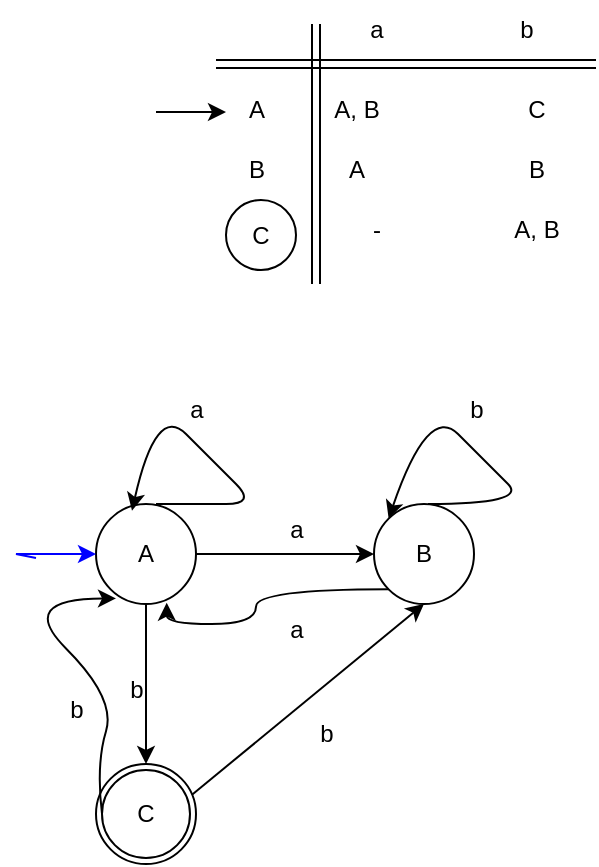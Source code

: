 <mxfile version="24.0.7" type="github" pages="8">
  <diagram name="Page-1" id="p1Pf8BhsBMIAO9jhMDzy">
    <mxGraphModel dx="794" dy="446" grid="1" gridSize="10" guides="1" tooltips="1" connect="1" arrows="1" fold="1" page="1" pageScale="1" pageWidth="827" pageHeight="1169" math="0" shadow="0">
      <root>
        <mxCell id="0" />
        <mxCell id="1" parent="0" />
        <mxCell id="KNTnn3jLifPohcnLgzz--2" value="" style="shape=link;html=1;rounded=0;" parent="1" edge="1">
          <mxGeometry width="100" relative="1" as="geometry">
            <mxPoint x="360" y="650" as="sourcePoint" />
            <mxPoint x="360" y="780" as="targetPoint" />
          </mxGeometry>
        </mxCell>
        <mxCell id="KNTnn3jLifPohcnLgzz--3" value="" style="shape=link;html=1;rounded=0;" parent="1" edge="1">
          <mxGeometry width="100" relative="1" as="geometry">
            <mxPoint x="310" y="670" as="sourcePoint" />
            <mxPoint x="500" y="670" as="targetPoint" />
          </mxGeometry>
        </mxCell>
        <mxCell id="KNTnn3jLifPohcnLgzz--4" value="a" style="text;html=1;align=center;verticalAlign=middle;resizable=0;points=[];autosize=1;strokeColor=none;fillColor=none;" parent="1" vertex="1">
          <mxGeometry x="375" y="638" width="30" height="30" as="geometry" />
        </mxCell>
        <mxCell id="KNTnn3jLifPohcnLgzz--7" value="b" style="text;html=1;align=center;verticalAlign=middle;resizable=0;points=[];autosize=1;strokeColor=none;fillColor=none;" parent="1" vertex="1">
          <mxGeometry x="450" y="638" width="30" height="30" as="geometry" />
        </mxCell>
        <mxCell id="KNTnn3jLifPohcnLgzz--8" value="A" style="text;html=1;align=center;verticalAlign=middle;resizable=0;points=[];autosize=1;strokeColor=none;fillColor=none;" parent="1" vertex="1">
          <mxGeometry x="315" y="678" width="30" height="30" as="geometry" />
        </mxCell>
        <mxCell id="KNTnn3jLifPohcnLgzz--13" value="B" style="text;html=1;align=center;verticalAlign=middle;resizable=0;points=[];autosize=1;strokeColor=none;fillColor=none;" parent="1" vertex="1">
          <mxGeometry x="315" y="708" width="30" height="30" as="geometry" />
        </mxCell>
        <mxCell id="KNTnn3jLifPohcnLgzz--15" value="C" style="ellipse;whiteSpace=wrap;html=1;aspect=fixed;" parent="1" vertex="1">
          <mxGeometry x="315" y="738" width="35" height="35" as="geometry" />
        </mxCell>
        <mxCell id="KNTnn3jLifPohcnLgzz--16" value="" style="endArrow=classic;html=1;rounded=0;" parent="1" edge="1">
          <mxGeometry width="50" height="50" relative="1" as="geometry">
            <mxPoint x="280" y="694" as="sourcePoint" />
            <mxPoint x="315" y="694" as="targetPoint" />
          </mxGeometry>
        </mxCell>
        <mxCell id="KNTnn3jLifPohcnLgzz--17" value="A, B" style="text;html=1;align=center;verticalAlign=middle;resizable=0;points=[];autosize=1;strokeColor=none;fillColor=none;" parent="1" vertex="1">
          <mxGeometry x="355" y="678" width="50" height="30" as="geometry" />
        </mxCell>
        <mxCell id="KNTnn3jLifPohcnLgzz--18" value="C" style="text;html=1;align=center;verticalAlign=middle;resizable=0;points=[];autosize=1;strokeColor=none;fillColor=none;" parent="1" vertex="1">
          <mxGeometry x="455" y="678" width="30" height="30" as="geometry" />
        </mxCell>
        <mxCell id="KNTnn3jLifPohcnLgzz--19" value="A" style="text;html=1;align=center;verticalAlign=middle;resizable=0;points=[];autosize=1;strokeColor=none;fillColor=none;" parent="1" vertex="1">
          <mxGeometry x="365" y="708" width="30" height="30" as="geometry" />
        </mxCell>
        <mxCell id="KNTnn3jLifPohcnLgzz--20" value="B" style="text;html=1;align=center;verticalAlign=middle;resizable=0;points=[];autosize=1;strokeColor=none;fillColor=none;" parent="1" vertex="1">
          <mxGeometry x="455" y="708" width="30" height="30" as="geometry" />
        </mxCell>
        <mxCell id="KNTnn3jLifPohcnLgzz--21" value="-" style="text;html=1;align=center;verticalAlign=middle;resizable=0;points=[];autosize=1;strokeColor=none;fillColor=none;" parent="1" vertex="1">
          <mxGeometry x="375" y="738" width="30" height="30" as="geometry" />
        </mxCell>
        <mxCell id="KNTnn3jLifPohcnLgzz--22" value="A, B" style="text;html=1;align=center;verticalAlign=middle;resizable=0;points=[];autosize=1;strokeColor=none;fillColor=none;" parent="1" vertex="1">
          <mxGeometry x="445" y="738" width="50" height="30" as="geometry" />
        </mxCell>
        <mxCell id="KNTnn3jLifPohcnLgzz--26" value="" style="edgeStyle=orthogonalEdgeStyle;rounded=0;orthogonalLoop=1;jettySize=auto;html=1;entryX=0;entryY=0.5;entryDx=0;entryDy=0;" parent="1" source="KNTnn3jLifPohcnLgzz--23" target="KNTnn3jLifPohcnLgzz--25" edge="1">
          <mxGeometry relative="1" as="geometry">
            <mxPoint x="370" y="916" as="targetPoint" />
          </mxGeometry>
        </mxCell>
        <mxCell id="KNTnn3jLifPohcnLgzz--28" value="" style="edgeStyle=orthogonalEdgeStyle;rounded=0;orthogonalLoop=1;jettySize=auto;html=1;" parent="1" source="KNTnn3jLifPohcnLgzz--23" target="KNTnn3jLifPohcnLgzz--27" edge="1">
          <mxGeometry relative="1" as="geometry" />
        </mxCell>
        <mxCell id="KNTnn3jLifPohcnLgzz--23" value="A" style="ellipse;whiteSpace=wrap;html=1;aspect=fixed;" parent="1" vertex="1">
          <mxGeometry x="250" y="890" width="50" height="50" as="geometry" />
        </mxCell>
        <mxCell id="KNTnn3jLifPohcnLgzz--25" value="B" style="ellipse;whiteSpace=wrap;html=1;aspect=fixed;" parent="1" vertex="1">
          <mxGeometry x="389" y="890" width="50" height="50" as="geometry" />
        </mxCell>
        <mxCell id="KNTnn3jLifPohcnLgzz--27" value="" style="ellipse;whiteSpace=wrap;html=1;aspect=fixed;" parent="1" vertex="1">
          <mxGeometry x="250" y="1020" width="50" height="50" as="geometry" />
        </mxCell>
        <mxCell id="KNTnn3jLifPohcnLgzz--30" value="" style="endArrow=classic;html=1;rounded=0;exitX=0.96;exitY=0.307;exitDx=0;exitDy=0;exitPerimeter=0;" parent="1" source="KNTnn3jLifPohcnLgzz--27" edge="1">
          <mxGeometry width="50" height="50" relative="1" as="geometry">
            <mxPoint x="284" y="1045" as="sourcePoint" />
            <mxPoint x="414" y="940" as="targetPoint" />
          </mxGeometry>
        </mxCell>
        <mxCell id="KNTnn3jLifPohcnLgzz--32" value="" style="curved=1;endArrow=classic;html=1;rounded=0;entryX=0.36;entryY=0.067;entryDx=0;entryDy=0;entryPerimeter=0;" parent="1" target="KNTnn3jLifPohcnLgzz--23" edge="1">
          <mxGeometry width="50" height="50" relative="1" as="geometry">
            <mxPoint x="280" y="890" as="sourcePoint" />
            <mxPoint x="330" y="840" as="targetPoint" />
            <Array as="points">
              <mxPoint x="300" y="890" />
              <mxPoint x="330" y="890" />
              <mxPoint x="310" y="870" />
              <mxPoint x="280" y="840" />
            </Array>
          </mxGeometry>
        </mxCell>
        <mxCell id="KNTnn3jLifPohcnLgzz--33" value="" style="curved=1;endArrow=classic;html=1;rounded=0;entryX=0;entryY=0;entryDx=0;entryDy=0;" parent="1" target="KNTnn3jLifPohcnLgzz--25" edge="1">
          <mxGeometry width="50" height="50" relative="1" as="geometry">
            <mxPoint x="416" y="890" as="sourcePoint" />
            <mxPoint x="395" y="889" as="targetPoint" />
            <Array as="points">
              <mxPoint x="466" y="890" />
              <mxPoint x="446" y="870" />
              <mxPoint x="416" y="840" />
            </Array>
          </mxGeometry>
        </mxCell>
        <mxCell id="KNTnn3jLifPohcnLgzz--34" value="a" style="text;html=1;align=center;verticalAlign=middle;resizable=0;points=[];autosize=1;strokeColor=none;fillColor=none;" parent="1" vertex="1">
          <mxGeometry x="285" y="828" width="30" height="30" as="geometry" />
        </mxCell>
        <mxCell id="KNTnn3jLifPohcnLgzz--36" value="b" style="text;html=1;align=center;verticalAlign=middle;resizable=0;points=[];autosize=1;strokeColor=none;fillColor=none;" parent="1" vertex="1">
          <mxGeometry x="425" y="828" width="30" height="30" as="geometry" />
        </mxCell>
        <mxCell id="KNTnn3jLifPohcnLgzz--37" value="C" style="ellipse;whiteSpace=wrap;html=1;aspect=fixed;" parent="1" vertex="1">
          <mxGeometry x="253" y="1023" width="44" height="44" as="geometry" />
        </mxCell>
        <mxCell id="KNTnn3jLifPohcnLgzz--42" value="" style="endArrow=classic;html=1;rounded=0;entryX=0.707;entryY=0.987;entryDx=0;entryDy=0;entryPerimeter=0;edgeStyle=orthogonalEdgeStyle;exitX=0;exitY=1;exitDx=0;exitDy=0;curved=1;" parent="1" source="KNTnn3jLifPohcnLgzz--25" target="KNTnn3jLifPohcnLgzz--23" edge="1">
          <mxGeometry width="50" height="50" relative="1" as="geometry">
            <mxPoint x="560" y="960" as="sourcePoint" />
            <mxPoint x="345" y="980" as="targetPoint" />
            <Array as="points">
              <mxPoint x="330" y="933" />
              <mxPoint x="330" y="950" />
              <mxPoint x="285" y="950" />
            </Array>
          </mxGeometry>
        </mxCell>
        <mxCell id="KNTnn3jLifPohcnLgzz--47" value="" style="curved=1;endArrow=classic;html=1;rounded=0;exitX=0;exitY=0.5;exitDx=0;exitDy=0;" parent="1" source="KNTnn3jLifPohcnLgzz--37" edge="1">
          <mxGeometry width="50" height="50" relative="1" as="geometry">
            <mxPoint x="210" y="987.21" as="sourcePoint" />
            <mxPoint x="260" y="937.21" as="targetPoint" />
            <Array as="points">
              <mxPoint x="250" y="1020" />
              <mxPoint x="260" y="987.21" />
              <mxPoint x="210" y="937.21" />
            </Array>
          </mxGeometry>
        </mxCell>
        <mxCell id="KNTnn3jLifPohcnLgzz--48" value="b" style="text;html=1;align=center;verticalAlign=middle;resizable=0;points=[];autosize=1;strokeColor=none;fillColor=none;" parent="1" vertex="1">
          <mxGeometry x="225" y="978" width="30" height="30" as="geometry" />
        </mxCell>
        <mxCell id="KNTnn3jLifPohcnLgzz--49" value="a" style="text;html=1;align=center;verticalAlign=middle;resizable=0;points=[];autosize=1;strokeColor=none;fillColor=none;" parent="1" vertex="1">
          <mxGeometry x="335" y="938" width="30" height="30" as="geometry" />
        </mxCell>
        <mxCell id="KNTnn3jLifPohcnLgzz--50" value="a" style="text;html=1;align=center;verticalAlign=middle;resizable=0;points=[];autosize=1;strokeColor=none;fillColor=none;" parent="1" vertex="1">
          <mxGeometry x="335" y="888" width="30" height="30" as="geometry" />
        </mxCell>
        <mxCell id="KNTnn3jLifPohcnLgzz--51" value="b" style="text;html=1;align=center;verticalAlign=middle;resizable=0;points=[];autosize=1;strokeColor=none;fillColor=none;" parent="1" vertex="1">
          <mxGeometry x="350" y="990" width="30" height="30" as="geometry" />
        </mxCell>
        <mxCell id="KNTnn3jLifPohcnLgzz--52" value="b" style="text;html=1;align=center;verticalAlign=middle;resizable=0;points=[];autosize=1;strokeColor=none;fillColor=none;" parent="1" vertex="1">
          <mxGeometry x="255" y="968" width="30" height="30" as="geometry" />
        </mxCell>
        <mxCell id="KNTnn3jLifPohcnLgzz--53" value="" style="endArrow=classic;html=1;rounded=0;strokeColor=#0000FF;" parent="1" edge="1">
          <mxGeometry width="50" height="50" relative="1" as="geometry">
            <mxPoint x="220" y="917" as="sourcePoint" />
            <mxPoint x="250" y="915" as="targetPoint" />
            <Array as="points">
              <mxPoint x="210" y="915" />
            </Array>
          </mxGeometry>
        </mxCell>
      </root>
    </mxGraphModel>
  </diagram>
  <diagram id="jopj-txdq0yjUNXsxnnz" name="Page-2">
    <mxGraphModel dx="794" dy="1426" grid="1" gridSize="10" guides="1" tooltips="1" connect="1" arrows="1" fold="1" page="1" pageScale="1" pageWidth="690" pageHeight="980" math="0" shadow="0">
      <root>
        <mxCell id="0" />
        <mxCell id="1" parent="0" />
        <mxCell id="7rjMRAkr2tT2P4sujftx-1" value="" style="shape=link;html=1;rounded=0;labelBackgroundColor=none;strokeColor=#788AA3;fontColor=default;" parent="1" edge="1">
          <mxGeometry width="100" relative="1" as="geometry">
            <mxPoint x="240" y="-568" as="sourcePoint" />
            <mxPoint x="240" y="-390" as="targetPoint" />
          </mxGeometry>
        </mxCell>
        <mxCell id="7rjMRAkr2tT2P4sujftx-2" value="" style="shape=link;html=1;rounded=0;labelBackgroundColor=none;strokeColor=#788AA3;fontColor=default;" parent="1" edge="1">
          <mxGeometry width="100" relative="1" as="geometry">
            <mxPoint x="190" y="-548" as="sourcePoint" />
            <mxPoint x="380" y="-548" as="targetPoint" />
          </mxGeometry>
        </mxCell>
        <mxCell id="7rjMRAkr2tT2P4sujftx-3" value="a" style="text;html=1;align=center;verticalAlign=middle;resizable=0;points=[];autosize=1;strokeColor=none;fillColor=none;labelBackgroundColor=none;fontColor=#46495D;" parent="1" vertex="1">
          <mxGeometry x="255" y="-580" width="30" height="30" as="geometry" />
        </mxCell>
        <mxCell id="7rjMRAkr2tT2P4sujftx-4" value="b" style="text;html=1;align=center;verticalAlign=middle;resizable=0;points=[];autosize=1;strokeColor=none;fillColor=none;labelBackgroundColor=none;fontColor=#46495D;" parent="1" vertex="1">
          <mxGeometry x="330" y="-580" width="30" height="30" as="geometry" />
        </mxCell>
        <mxCell id="7rjMRAkr2tT2P4sujftx-5" value="A" style="text;html=1;align=center;verticalAlign=middle;resizable=0;points=[];autosize=1;strokeColor=none;fillColor=none;labelBackgroundColor=none;fontColor=#46495D;" parent="1" vertex="1">
          <mxGeometry x="195" y="-540" width="30" height="30" as="geometry" />
        </mxCell>
        <mxCell id="7rjMRAkr2tT2P4sujftx-6" value="AB" style="text;html=1;align=center;verticalAlign=middle;resizable=0;points=[];autosize=1;strokeColor=none;fillColor=none;labelBackgroundColor=none;fontColor=#46495D;" parent="1" vertex="1">
          <mxGeometry x="190" y="-510" width="40" height="30" as="geometry" />
        </mxCell>
        <mxCell id="7rjMRAkr2tT2P4sujftx-8" value="" style="endArrow=classic;html=1;rounded=0;labelBackgroundColor=none;strokeColor=#788AA3;fontColor=default;" parent="1" edge="1">
          <mxGeometry width="50" height="50" relative="1" as="geometry">
            <mxPoint x="160" y="-524" as="sourcePoint" />
            <mxPoint x="195" y="-524" as="targetPoint" />
          </mxGeometry>
        </mxCell>
        <mxCell id="7rjMRAkr2tT2P4sujftx-9" value="AB" style="text;html=1;align=center;verticalAlign=middle;resizable=0;points=[];autosize=1;strokeColor=none;fillColor=none;labelBackgroundColor=none;fontColor=#46495D;" parent="1" vertex="1">
          <mxGeometry x="240" y="-540" width="40" height="30" as="geometry" />
        </mxCell>
        <mxCell id="7rjMRAkr2tT2P4sujftx-10" value="C" style="text;html=1;align=center;verticalAlign=middle;resizable=0;points=[];autosize=1;strokeColor=none;fillColor=none;labelBackgroundColor=none;fontColor=#46495D;" parent="1" vertex="1">
          <mxGeometry x="335" y="-540" width="30" height="30" as="geometry" />
        </mxCell>
        <mxCell id="7rjMRAkr2tT2P4sujftx-11" value="AB" style="text;html=1;align=center;verticalAlign=middle;resizable=0;points=[];autosize=1;strokeColor=none;fillColor=none;labelBackgroundColor=none;fontColor=#46495D;" parent="1" vertex="1">
          <mxGeometry x="240" y="-510" width="40" height="30" as="geometry" />
        </mxCell>
        <mxCell id="7rjMRAkr2tT2P4sujftx-12" value="BC" style="text;html=1;align=center;verticalAlign=middle;resizable=0;points=[];autosize=1;strokeColor=none;fillColor=none;labelBackgroundColor=none;fontColor=#46495D;" parent="1" vertex="1">
          <mxGeometry x="330" y="-510" width="40" height="30" as="geometry" />
        </mxCell>
        <mxCell id="7rjMRAkr2tT2P4sujftx-13" value="A" style="text;html=1;align=center;verticalAlign=middle;resizable=0;points=[];autosize=1;strokeColor=none;fillColor=none;labelBackgroundColor=none;fontColor=#46495D;" parent="1" vertex="1">
          <mxGeometry x="245" y="-480" width="30" height="30" as="geometry" />
        </mxCell>
        <mxCell id="7rjMRAkr2tT2P4sujftx-14" value="AB" style="text;html=1;align=center;verticalAlign=middle;resizable=0;points=[];autosize=1;strokeColor=none;fillColor=none;labelBackgroundColor=none;fontColor=#46495D;" parent="1" vertex="1">
          <mxGeometry x="330" y="-480" width="40" height="30" as="geometry" />
        </mxCell>
        <mxCell id="wDVnh82GxYdxPeo-nFR8-3" value="D" style="text;html=1;align=center;verticalAlign=middle;resizable=0;points=[];autosize=1;strokeColor=none;fillColor=none;labelBackgroundColor=none;fontColor=#46495D;" parent="1" vertex="1">
          <mxGeometry x="245" y="-442" width="30" height="30" as="geometry" />
        </mxCell>
        <mxCell id="fBuVQfRB7qNVJJhwX6AZ-1" value="AB" style="text;html=1;align=center;verticalAlign=middle;resizable=0;points=[];autosize=1;strokeColor=none;fillColor=none;labelBackgroundColor=none;fontColor=#46495D;" parent="1" vertex="1">
          <mxGeometry x="330" y="-442" width="40" height="30" as="geometry" />
        </mxCell>
        <mxCell id="fBuVQfRB7qNVJJhwX6AZ-4" value="D" style="text;html=1;align=center;verticalAlign=middle;resizable=0;points=[];autosize=1;strokeColor=none;fillColor=none;labelBackgroundColor=none;fontColor=#46495D;" parent="1" vertex="1">
          <mxGeometry x="245" y="-400" width="30" height="30" as="geometry" />
        </mxCell>
        <mxCell id="fBuVQfRB7qNVJJhwX6AZ-9" value="D" style="text;html=1;align=center;verticalAlign=middle;resizable=0;points=[];autosize=1;strokeColor=none;fillColor=none;labelBackgroundColor=none;fontColor=#46495D;" parent="1" vertex="1">
          <mxGeometry x="330" y="-400" width="30" height="30" as="geometry" />
        </mxCell>
        <mxCell id="fBuVQfRB7qNVJJhwX6AZ-10" value="BC" style="ellipse;whiteSpace=wrap;html=1;aspect=fixed;strokeColor=#788AA3;fontColor=#46495D;fillColor=#B2C9AB;labelBackgroundColor=none;" parent="1" vertex="1">
          <mxGeometry x="195" y="-480" width="30" height="30" as="geometry" />
        </mxCell>
        <mxCell id="fBuVQfRB7qNVJJhwX6AZ-20" value="C" style="ellipse;whiteSpace=wrap;html=1;aspect=fixed;strokeColor=#788AA3;fontColor=#46495D;fillColor=#B2C9AB;labelBackgroundColor=none;" parent="1" vertex="1">
          <mxGeometry x="195" y="-440" width="28" height="28" as="geometry" />
        </mxCell>
        <mxCell id="fBuVQfRB7qNVJJhwX6AZ-22" value="D" style="text;html=1;align=center;verticalAlign=middle;resizable=0;points=[];autosize=1;strokeColor=none;fillColor=none;fontColor=#46495D;" parent="1" vertex="1">
          <mxGeometry x="195" y="-400" width="30" height="30" as="geometry" />
        </mxCell>
        <mxCell id="fBuVQfRB7qNVJJhwX6AZ-25" value="" style="edgeStyle=orthogonalEdgeStyle;rounded=0;orthogonalLoop=1;jettySize=auto;html=1;strokeColor=#788AA3;fontColor=#46495D;fillColor=#B2C9AB;" parent="1" source="fBuVQfRB7qNVJJhwX6AZ-23" target="fBuVQfRB7qNVJJhwX6AZ-24" edge="1">
          <mxGeometry relative="1" as="geometry" />
        </mxCell>
        <mxCell id="fBuVQfRB7qNVJJhwX6AZ-29" value="" style="edgeStyle=orthogonalEdgeStyle;rounded=0;orthogonalLoop=1;jettySize=auto;html=1;strokeColor=#788AA3;fontColor=#46495D;fillColor=#B2C9AB;" parent="1" source="fBuVQfRB7qNVJJhwX6AZ-23" target="fBuVQfRB7qNVJJhwX6AZ-28" edge="1">
          <mxGeometry relative="1" as="geometry" />
        </mxCell>
        <mxCell id="fBuVQfRB7qNVJJhwX6AZ-23" value="A" style="ellipse;whiteSpace=wrap;html=1;aspect=fixed;strokeColor=#788AA3;fontColor=#46495D;fillColor=#B2C9AB;" parent="1" vertex="1">
          <mxGeometry x="459" y="-385" width="40" height="40" as="geometry" />
        </mxCell>
        <mxCell id="fBuVQfRB7qNVJJhwX6AZ-57" value="" style="edgeStyle=orthogonalEdgeStyle;rounded=0;orthogonalLoop=1;jettySize=auto;html=1;strokeColor=#788AA3;fontColor=#46495D;fillColor=#B2C9AB;" parent="1" source="fBuVQfRB7qNVJJhwX6AZ-24" target="fBuVQfRB7qNVJJhwX6AZ-56" edge="1">
          <mxGeometry relative="1" as="geometry" />
        </mxCell>
        <mxCell id="fBuVQfRB7qNVJJhwX6AZ-24" value="AB" style="ellipse;whiteSpace=wrap;html=1;aspect=fixed;strokeColor=#788AA3;fontColor=#46495D;fillColor=#B2C9AB;" parent="1" vertex="1">
          <mxGeometry x="579" y="-385" width="40" height="40" as="geometry" />
        </mxCell>
        <mxCell id="fBuVQfRB7qNVJJhwX6AZ-53" value="" style="edgeStyle=orthogonalEdgeStyle;rounded=0;orthogonalLoop=1;jettySize=auto;html=1;strokeColor=#788AA3;fontColor=#46495D;fillColor=#B2C9AB;" parent="1" source="fBuVQfRB7qNVJJhwX6AZ-28" target="fBuVQfRB7qNVJJhwX6AZ-52" edge="1">
          <mxGeometry relative="1" as="geometry" />
        </mxCell>
        <mxCell id="fBuVQfRB7qNVJJhwX6AZ-28" value="C" style="ellipse;shape=doubleEllipse;html=1;dashed=0;whiteSpace=wrap;aspect=fixed;strokeColor=#788AA3;fontColor=#46495D;fillColor=#B2C9AB;" parent="1" vertex="1">
          <mxGeometry x="459" y="-465" width="40" height="40" as="geometry" />
        </mxCell>
        <mxCell id="fBuVQfRB7qNVJJhwX6AZ-52" value="D" style="ellipse;whiteSpace=wrap;html=1;fillColor=#B2C9AB;strokeColor=#788AA3;fontColor=#46495D;dashed=0;" parent="1" vertex="1">
          <mxGeometry x="579" y="-465" width="40" height="40" as="geometry" />
        </mxCell>
        <mxCell id="fBuVQfRB7qNVJJhwX6AZ-56" value="BC" style="ellipse;shape=doubleEllipse;html=1;dashed=0;whiteSpace=wrap;aspect=fixed;strokeColor=#788AA3;fontColor=#46495D;fillColor=#B2C9AB;" parent="1" vertex="1">
          <mxGeometry x="579" y="-300" width="40" height="40" as="geometry" />
        </mxCell>
        <mxCell id="fBuVQfRB7qNVJJhwX6AZ-59" value="" style="endArrow=classic;html=1;rounded=0;strokeColor=#788AA3;fontColor=#46495D;fillColor=#B2C9AB;entryX=1;entryY=1;entryDx=0;entryDy=0;" parent="1" target="fBuVQfRB7qNVJJhwX6AZ-23" edge="1">
          <mxGeometry width="50" height="50" relative="1" as="geometry">
            <mxPoint x="579" y="-280" as="sourcePoint" />
            <mxPoint x="539" y="-330" as="targetPoint" />
          </mxGeometry>
        </mxCell>
        <mxCell id="fBuVQfRB7qNVJJhwX6AZ-60" value="a" style="text;html=1;align=center;verticalAlign=middle;resizable=0;points=[];autosize=1;strokeColor=none;fillColor=none;fontColor=#46495D;" parent="1" vertex="1">
          <mxGeometry x="515" y="-322" width="30" height="30" as="geometry" />
        </mxCell>
        <mxCell id="fBuVQfRB7qNVJJhwX6AZ-61" value="b" style="text;html=1;align=center;verticalAlign=middle;resizable=0;points=[];autosize=1;strokeColor=none;fillColor=none;fontColor=#46495D;" parent="1" vertex="1">
          <mxGeometry x="455" y="-412" width="30" height="30" as="geometry" />
        </mxCell>
        <mxCell id="fBuVQfRB7qNVJJhwX6AZ-62" value="a" style="text;html=1;align=center;verticalAlign=middle;resizable=0;points=[];autosize=1;strokeColor=none;fillColor=none;fontColor=#46495D;" parent="1" vertex="1">
          <mxGeometry x="525" y="-392" width="30" height="30" as="geometry" />
        </mxCell>
        <mxCell id="fBuVQfRB7qNVJJhwX6AZ-63" value="b" style="text;html=1;align=center;verticalAlign=middle;resizable=0;points=[];autosize=1;strokeColor=none;fillColor=none;fontColor=#46495D;" parent="1" vertex="1">
          <mxGeometry x="595" y="-342" width="30" height="30" as="geometry" />
        </mxCell>
        <mxCell id="fBuVQfRB7qNVJJhwX6AZ-64" value="a" style="text;html=1;align=center;verticalAlign=middle;resizable=0;points=[];autosize=1;strokeColor=none;fillColor=none;fontColor=#46495D;" parent="1" vertex="1">
          <mxGeometry x="525" y="-470" width="30" height="30" as="geometry" />
        </mxCell>
        <mxCell id="fBuVQfRB7qNVJJhwX6AZ-65" value="" style="curved=1;endArrow=classic;html=1;rounded=0;strokeColor=#788AA3;fontColor=#46495D;fillColor=#B2C9AB;" parent="1" edge="1">
          <mxGeometry width="50" height="50" relative="1" as="geometry">
            <mxPoint x="616" y="-364" as="sourcePoint" />
            <mxPoint x="606" y="-384" as="targetPoint" />
            <Array as="points">
              <mxPoint x="666" y="-364" />
              <mxPoint x="616" y="-414" />
            </Array>
          </mxGeometry>
        </mxCell>
        <mxCell id="fBuVQfRB7qNVJJhwX6AZ-68" value="a" style="text;html=1;align=center;verticalAlign=middle;resizable=0;points=[];autosize=1;strokeColor=none;fillColor=none;fontColor=#46495D;" parent="1" vertex="1">
          <mxGeometry x="635" y="-412" width="30" height="30" as="geometry" />
        </mxCell>
        <mxCell id="fBuVQfRB7qNVJJhwX6AZ-69" value="" style="endArrow=classic;html=1;rounded=0;strokeColor=#788AA3;fontColor=#46495D;fillColor=#B2C9AB;entryX=0;entryY=0;entryDx=0;entryDy=0;" parent="1" target="fBuVQfRB7qNVJJhwX6AZ-24" edge="1">
          <mxGeometry width="50" height="50" relative="1" as="geometry">
            <mxPoint x="495" y="-432" as="sourcePoint" />
            <mxPoint x="545" y="-392" as="targetPoint" />
          </mxGeometry>
        </mxCell>
        <mxCell id="fBuVQfRB7qNVJJhwX6AZ-70" value="b" style="text;html=1;align=center;verticalAlign=middle;resizable=0;points=[];autosize=1;strokeColor=none;fillColor=none;fontColor=#46495D;" parent="1" vertex="1">
          <mxGeometry x="525" y="-432" width="30" height="30" as="geometry" />
        </mxCell>
        <mxCell id="fBuVQfRB7qNVJJhwX6AZ-72" value="" style="curved=1;endArrow=classic;html=1;rounded=0;strokeColor=#788AA3;fontColor=#46495D;fillColor=#B2C9AB;" parent="1" edge="1">
          <mxGeometry width="50" height="50" relative="1" as="geometry">
            <mxPoint x="580" y="-292" as="sourcePoint" />
            <mxPoint x="590" y="-352" as="targetPoint" />
            <Array as="points">
              <mxPoint x="555" y="-329" />
              <mxPoint x="565" y="-349" />
              <mxPoint x="580" y="-349" />
            </Array>
          </mxGeometry>
        </mxCell>
        <mxCell id="fBuVQfRB7qNVJJhwX6AZ-75" value="b" style="text;html=1;align=center;verticalAlign=middle;resizable=0;points=[];autosize=1;strokeColor=none;fillColor=none;fontColor=#46495D;" parent="1" vertex="1">
          <mxGeometry x="535" y="-342" width="30" height="30" as="geometry" />
        </mxCell>
        <mxCell id="fBuVQfRB7qNVJJhwX6AZ-76" value="" style="endArrow=classic;html=1;rounded=0;strokeColor=#788AA3;fontColor=#46495D;fillColor=#B2C9AB;" parent="1" edge="1">
          <mxGeometry width="50" height="50" relative="1" as="geometry">
            <mxPoint x="428" y="-362" as="sourcePoint" />
            <mxPoint x="458" y="-362" as="targetPoint" />
          </mxGeometry>
        </mxCell>
        <mxCell id="fBuVQfRB7qNVJJhwX6AZ-78" value="" style="curved=1;endArrow=classic;html=1;rounded=0;strokeColor=#788AA3;fontColor=#46495D;fillColor=#B2C9AB;" parent="1" edge="1">
          <mxGeometry width="50" height="50" relative="1" as="geometry">
            <mxPoint x="620" y="-443" as="sourcePoint" />
            <mxPoint x="610" y="-463" as="targetPoint" />
            <Array as="points">
              <mxPoint x="670" y="-443" />
              <mxPoint x="620" y="-493" />
            </Array>
          </mxGeometry>
        </mxCell>
        <mxCell id="fBuVQfRB7qNVJJhwX6AZ-79" value="a,b" style="text;html=1;align=center;verticalAlign=middle;resizable=0;points=[];autosize=1;strokeColor=none;fillColor=none;fontColor=#46495D;" parent="1" vertex="1">
          <mxGeometry x="630" y="-492" width="40" height="30" as="geometry" />
        </mxCell>
      </root>
    </mxGraphModel>
  </diagram>
  <diagram id="USOPHFGn-ly_K1TNCV_O" name="Page-3">
    <mxGraphModel dx="794" dy="1426" grid="1" gridSize="10" guides="1" tooltips="1" connect="1" arrows="1" fold="1" page="1" pageScale="1" pageWidth="690" pageHeight="980" math="0" shadow="0">
      <root>
        <mxCell id="0" />
        <mxCell id="1" parent="0" />
        <mxCell id="a84HzaZNg3lfGE7qP1Ut-1" value="" style="edgeStyle=orthogonalEdgeStyle;rounded=0;orthogonalLoop=1;jettySize=auto;html=1;strokeColor=#788AA3;fontColor=#46495D;fillColor=#B2C9AB;" parent="1" source="a84HzaZNg3lfGE7qP1Ut-2" target="a84HzaZNg3lfGE7qP1Ut-3" edge="1">
          <mxGeometry relative="1" as="geometry" />
        </mxCell>
        <mxCell id="a84HzaZNg3lfGE7qP1Ut-2" value="A" style="ellipse;whiteSpace=wrap;html=1;aspect=fixed;strokeColor=#788AA3;fontColor=#46495D;fillColor=#B2C9AB;" parent="1" vertex="1">
          <mxGeometry x="82" y="-611" width="40" height="40" as="geometry" />
        </mxCell>
        <mxCell id="a84HzaZNg3lfGE7qP1Ut-6" value="" style="edgeStyle=orthogonalEdgeStyle;rounded=0;orthogonalLoop=1;jettySize=auto;html=1;strokeColor=#788AA3;fontColor=#46495D;fillColor=#B2C9AB;" parent="1" source="a84HzaZNg3lfGE7qP1Ut-3" edge="1">
          <mxGeometry relative="1" as="geometry">
            <mxPoint x="322" y="-591" as="targetPoint" />
          </mxGeometry>
        </mxCell>
        <mxCell id="a84HzaZNg3lfGE7qP1Ut-3" value="B" style="ellipse;whiteSpace=wrap;html=1;aspect=fixed;strokeColor=#788AA3;fontColor=#46495D;fillColor=#B2C9AB;" parent="1" vertex="1">
          <mxGeometry x="202" y="-611" width="40" height="40" as="geometry" />
        </mxCell>
        <mxCell id="a84HzaZNg3lfGE7qP1Ut-4" value="" style="endArrow=classic;html=1;rounded=0;strokeColor=#788AA3;fontColor=#46495D;fillColor=#B2C9AB;" parent="1" edge="1">
          <mxGeometry width="50" height="50" relative="1" as="geometry">
            <mxPoint x="51" y="-588" as="sourcePoint" />
            <mxPoint x="81" y="-588" as="targetPoint" />
          </mxGeometry>
        </mxCell>
        <mxCell id="8p4VS6UOb_lBKMylGWX7-1" value="" style="curved=1;endArrow=classic;html=1;rounded=0;strokeColor=#788AA3;fontColor=#46495D;fillColor=#B2C9AB;exitX=1;exitY=0.5;exitDx=0;exitDy=0;" parent="1" edge="1">
          <mxGeometry width="50" height="50" relative="1" as="geometry">
            <mxPoint x="362" y="-591" as="sourcePoint" />
            <mxPoint x="345" y="-610" as="targetPoint" />
            <Array as="points">
              <mxPoint x="405" y="-590" />
              <mxPoint x="355" y="-640" />
            </Array>
          </mxGeometry>
        </mxCell>
        <mxCell id="8p4VS6UOb_lBKMylGWX7-2" value="a,b" style="text;html=1;align=center;verticalAlign=middle;resizable=0;points=[];autosize=1;strokeColor=none;fillColor=none;fontColor=#46495D;" parent="1" vertex="1">
          <mxGeometry x="370" y="-642" width="40" height="30" as="geometry" />
        </mxCell>
        <mxCell id="8p4VS6UOb_lBKMylGWX7-3" value="" style="curved=1;endArrow=classic;html=1;rounded=0;strokeColor=#788AA3;fontColor=#46495D;fillColor=#B2C9AB;exitX=1;exitY=0;exitDx=0;exitDy=0;entryX=0.45;entryY=0.025;entryDx=0;entryDy=0;entryPerimeter=0;" parent="1" source="a84HzaZNg3lfGE7qP1Ut-3" target="a84HzaZNg3lfGE7qP1Ut-3" edge="1">
          <mxGeometry width="50" height="50" relative="1" as="geometry">
            <mxPoint x="227" y="-596" as="sourcePoint" />
            <mxPoint x="217" y="-616" as="targetPoint" />
            <Array as="points">
              <mxPoint x="277" y="-596" />
              <mxPoint x="227" y="-646" />
            </Array>
          </mxGeometry>
        </mxCell>
        <mxCell id="8p4VS6UOb_lBKMylGWX7-4" value="" style="curved=1;endArrow=classic;html=1;rounded=0;strokeColor=#788AA3;fontColor=#46495D;fillColor=#B2C9AB;exitX=1;exitY=0.5;exitDx=0;exitDy=0;entryX=0.5;entryY=0;entryDx=0;entryDy=0;" parent="1" target="a84HzaZNg3lfGE7qP1Ut-2" edge="1">
          <mxGeometry width="50" height="50" relative="1" as="geometry">
            <mxPoint x="119" y="-595" as="sourcePoint" />
            <mxPoint x="107" y="-616" as="targetPoint" />
            <Array as="points">
              <mxPoint x="167" y="-596" />
              <mxPoint x="117" y="-646" />
            </Array>
          </mxGeometry>
        </mxCell>
        <mxCell id="q8BVip3CGLh5O2HrdUJY-1" value="C" style="ellipse;shape=doubleEllipse;html=1;dashed=0;whiteSpace=wrap;aspect=fixed;strokeColor=#788AA3;fontColor=#46495D;fillColor=#B2C9AB;" parent="1" vertex="1">
          <mxGeometry x="320" y="-611" width="40" height="40" as="geometry" />
        </mxCell>
        <mxCell id="q8BVip3CGLh5O2HrdUJY-2" value="a,b" style="text;html=1;align=center;verticalAlign=middle;resizable=0;points=[];autosize=1;strokeColor=none;fillColor=none;fontColor=#46495D;" parent="1" vertex="1">
          <mxGeometry x="240" y="-642" width="40" height="30" as="geometry" />
        </mxCell>
        <mxCell id="q8BVip3CGLh5O2HrdUJY-3" value="a,b" style="text;html=1;align=center;verticalAlign=middle;resizable=0;points=[];autosize=1;strokeColor=none;fillColor=none;fontColor=#46495D;" parent="1" vertex="1">
          <mxGeometry x="120" y="-642" width="40" height="30" as="geometry" />
        </mxCell>
        <mxCell id="q8BVip3CGLh5O2HrdUJY-4" value="a" style="text;html=1;align=center;verticalAlign=middle;resizable=0;points=[];autosize=1;strokeColor=none;fillColor=none;fontColor=#46495D;" parent="1" vertex="1">
          <mxGeometry x="155" y="-622" width="30" height="30" as="geometry" />
        </mxCell>
        <mxCell id="q8BVip3CGLh5O2HrdUJY-5" value="a" style="text;html=1;align=center;verticalAlign=middle;resizable=0;points=[];autosize=1;strokeColor=none;fillColor=none;fontColor=#46495D;" parent="1" vertex="1">
          <mxGeometry x="275" y="-612" width="30" height="30" as="geometry" />
        </mxCell>
        <mxCell id="sOhB36OxOWdWSNMFx3C_-1" value="" style="shape=link;html=1;rounded=0;labelBackgroundColor=none;strokeColor=#788AA3;fontColor=default;" parent="1" edge="1">
          <mxGeometry width="100" relative="1" as="geometry">
            <mxPoint x="315" y="-518" as="sourcePoint" />
            <mxPoint x="315" y="-390" as="targetPoint" />
          </mxGeometry>
        </mxCell>
        <mxCell id="sOhB36OxOWdWSNMFx3C_-2" value="" style="shape=link;html=1;rounded=0;labelBackgroundColor=none;strokeColor=#788AA3;fontColor=default;" parent="1" edge="1">
          <mxGeometry width="100" relative="1" as="geometry">
            <mxPoint x="265" y="-498" as="sourcePoint" />
            <mxPoint x="455" y="-498" as="targetPoint" />
          </mxGeometry>
        </mxCell>
        <mxCell id="sOhB36OxOWdWSNMFx3C_-3" value="a" style="text;html=1;align=center;verticalAlign=middle;resizable=0;points=[];autosize=1;strokeColor=none;fillColor=none;labelBackgroundColor=none;fontColor=#46495D;" parent="1" vertex="1">
          <mxGeometry x="320" y="-530" width="30" height="30" as="geometry" />
        </mxCell>
        <mxCell id="sOhB36OxOWdWSNMFx3C_-4" value="b" style="text;html=1;align=center;verticalAlign=middle;resizable=0;points=[];autosize=1;strokeColor=none;fillColor=none;labelBackgroundColor=none;fontColor=#46495D;" parent="1" vertex="1">
          <mxGeometry x="410" y="-530" width="30" height="30" as="geometry" />
        </mxCell>
        <mxCell id="sOhB36OxOWdWSNMFx3C_-5" value="A" style="text;html=1;align=center;verticalAlign=middle;resizable=0;points=[];autosize=1;strokeColor=none;fillColor=none;labelBackgroundColor=none;fontColor=#46495D;" parent="1" vertex="1">
          <mxGeometry x="270" y="-490" width="30" height="30" as="geometry" />
        </mxCell>
        <mxCell id="sOhB36OxOWdWSNMFx3C_-6" value="AB" style="text;html=1;align=center;verticalAlign=middle;resizable=0;points=[];autosize=1;strokeColor=none;fillColor=none;labelBackgroundColor=none;fontColor=#46495D;" parent="1" vertex="1">
          <mxGeometry x="265" y="-460" width="40" height="30" as="geometry" />
        </mxCell>
        <mxCell id="sOhB36OxOWdWSNMFx3C_-7" value="" style="endArrow=classic;html=1;rounded=0;labelBackgroundColor=none;strokeColor=#788AA3;fontColor=default;" parent="1" edge="1">
          <mxGeometry width="50" height="50" relative="1" as="geometry">
            <mxPoint x="235" y="-474" as="sourcePoint" />
            <mxPoint x="270" y="-474" as="targetPoint" />
          </mxGeometry>
        </mxCell>
        <mxCell id="sOhB36OxOWdWSNMFx3C_-8" value="A, B" style="text;html=1;align=center;verticalAlign=middle;resizable=0;points=[];autosize=1;strokeColor=none;fillColor=none;labelBackgroundColor=none;fontColor=#46495D;" parent="1" vertex="1">
          <mxGeometry x="310" y="-490" width="50" height="30" as="geometry" />
        </mxCell>
        <mxCell id="sOhB36OxOWdWSNMFx3C_-9" value="A" style="text;html=1;align=center;verticalAlign=middle;resizable=0;points=[];autosize=1;strokeColor=none;fillColor=none;labelBackgroundColor=none;fontColor=#46495D;" parent="1" vertex="1">
          <mxGeometry x="410" y="-490" width="30" height="30" as="geometry" />
        </mxCell>
        <mxCell id="sOhB36OxOWdWSNMFx3C_-10" value="ABC" style="text;html=1;align=center;verticalAlign=middle;resizable=0;points=[];autosize=1;strokeColor=none;fillColor=none;labelBackgroundColor=none;fontColor=#46495D;" parent="1" vertex="1">
          <mxGeometry x="310" y="-460" width="50" height="30" as="geometry" />
        </mxCell>
        <mxCell id="sOhB36OxOWdWSNMFx3C_-11" value="AB" style="text;html=1;align=center;verticalAlign=middle;resizable=0;points=[];autosize=1;strokeColor=none;fillColor=none;labelBackgroundColor=none;fontColor=#46495D;" parent="1" vertex="1">
          <mxGeometry x="405" y="-460" width="40" height="30" as="geometry" />
        </mxCell>
        <mxCell id="sOhB36OxOWdWSNMFx3C_-12" value="ABC" style="text;html=1;align=center;verticalAlign=middle;resizable=0;points=[];autosize=1;strokeColor=none;fillColor=none;labelBackgroundColor=none;fontColor=#46495D;" parent="1" vertex="1">
          <mxGeometry x="310" y="-430" width="50" height="30" as="geometry" />
        </mxCell>
        <mxCell id="sOhB36OxOWdWSNMFx3C_-13" value="ABC" style="text;html=1;align=center;verticalAlign=middle;resizable=0;points=[];autosize=1;strokeColor=none;fillColor=none;labelBackgroundColor=none;fontColor=#46495D;" parent="1" vertex="1">
          <mxGeometry x="400" y="-430" width="50" height="30" as="geometry" />
        </mxCell>
        <mxCell id="sOhB36OxOWdWSNMFx3C_-21" value="// AB déjà traite" style="text;html=1;align=center;verticalAlign=middle;resizable=0;points=[];autosize=1;strokeColor=none;fillColor=none;fontColor=#46495D;" parent="1" vertex="1">
          <mxGeometry x="490" y="-460" width="100" height="30" as="geometry" />
        </mxCell>
        <mxCell id="sOhB36OxOWdWSNMFx3C_-23" value="ABC" style="text;html=1;align=center;verticalAlign=middle;resizable=0;points=[];autosize=1;strokeColor=none;fillColor=none;fontColor=#46495D;" parent="1" vertex="1">
          <mxGeometry x="260" y="-430" width="50" height="30" as="geometry" />
        </mxCell>
        <mxCell id="sOhB36OxOWdWSNMFx3C_-24" value="// Les etats finaux : tous les etats contenant EF" style="text;html=1;align=center;verticalAlign=middle;resizable=0;points=[];autosize=1;strokeColor=none;fillColor=none;fontColor=#46495D;" parent="1" vertex="1">
          <mxGeometry x="25" y="-350" width="270" height="30" as="geometry" />
        </mxCell>
        <mxCell id="DVSc9Z53ugBg5MTTOz-Y-1" value="ABC" style="ellipse;shape=doubleEllipse;html=1;dashed=0;whiteSpace=wrap;aspect=fixed;strokeColor=#788AA3;fontColor=#46495D;fillColor=#B2C9AB;" parent="1" vertex="1">
          <mxGeometry x="315" y="-355" width="40" height="40" as="geometry" />
        </mxCell>
        <mxCell id="DVSc9Z53ugBg5MTTOz-Y-5" value="" style="edgeStyle=orthogonalEdgeStyle;rounded=0;orthogonalLoop=1;jettySize=auto;html=1;strokeColor=#788AA3;fontColor=#46495D;fillColor=#B2C9AB;" parent="1" source="DVSc9Z53ugBg5MTTOz-Y-4" target="sOhB36OxOWdWSNMFx3C_-23" edge="1">
          <mxGeometry relative="1" as="geometry" />
        </mxCell>
        <mxCell id="DVSc9Z53ugBg5MTTOz-Y-4" value="EF" style="text;html=1;align=center;verticalAlign=middle;resizable=0;points=[];autosize=1;strokeColor=none;fillColor=none;fontColor=#46495D;" parent="1" vertex="1">
          <mxGeometry x="162" y="-430" width="40" height="30" as="geometry" />
        </mxCell>
        <mxCell id="DVSc9Z53ugBg5MTTOz-Y-6" value="" style="edgeStyle=orthogonalEdgeStyle;rounded=0;orthogonalLoop=1;jettySize=auto;html=1;strokeColor=#788AA3;fontColor=#46495D;fillColor=#B2C9AB;" parent="1" source="DVSc9Z53ugBg5MTTOz-Y-7" target="DVSc9Z53ugBg5MTTOz-Y-9" edge="1">
          <mxGeometry relative="1" as="geometry" />
        </mxCell>
        <mxCell id="DVSc9Z53ugBg5MTTOz-Y-7" value="A" style="ellipse;whiteSpace=wrap;html=1;aspect=fixed;strokeColor=#788AA3;fontColor=#46495D;fillColor=#B2C9AB;" parent="1" vertex="1">
          <mxGeometry x="168" y="-273" width="40" height="40" as="geometry" />
        </mxCell>
        <mxCell id="DVSc9Z53ugBg5MTTOz-Y-8" value="" style="edgeStyle=orthogonalEdgeStyle;rounded=0;orthogonalLoop=1;jettySize=auto;html=1;strokeColor=#788AA3;fontColor=#46495D;fillColor=#B2C9AB;" parent="1" source="DVSc9Z53ugBg5MTTOz-Y-9" edge="1">
          <mxGeometry relative="1" as="geometry">
            <mxPoint x="408" y="-253" as="targetPoint" />
          </mxGeometry>
        </mxCell>
        <mxCell id="DVSc9Z53ugBg5MTTOz-Y-9" value="AB" style="ellipse;whiteSpace=wrap;html=1;aspect=fixed;strokeColor=#788AA3;fontColor=#46495D;fillColor=#B2C9AB;" parent="1" vertex="1">
          <mxGeometry x="288" y="-273" width="40" height="40" as="geometry" />
        </mxCell>
        <mxCell id="DVSc9Z53ugBg5MTTOz-Y-10" value="" style="endArrow=classic;html=1;rounded=0;strokeColor=#788AA3;fontColor=#46495D;fillColor=#B2C9AB;" parent="1" edge="1">
          <mxGeometry width="50" height="50" relative="1" as="geometry">
            <mxPoint x="137" y="-250" as="sourcePoint" />
            <mxPoint x="167" y="-250" as="targetPoint" />
          </mxGeometry>
        </mxCell>
        <mxCell id="DVSc9Z53ugBg5MTTOz-Y-11" value="" style="curved=1;endArrow=classic;html=1;rounded=0;strokeColor=#788AA3;fontColor=#46495D;fillColor=#B2C9AB;exitX=1;exitY=0.5;exitDx=0;exitDy=0;" parent="1" edge="1">
          <mxGeometry width="50" height="50" relative="1" as="geometry">
            <mxPoint x="448" y="-253" as="sourcePoint" />
            <mxPoint x="431" y="-272" as="targetPoint" />
            <Array as="points">
              <mxPoint x="491" y="-252" />
              <mxPoint x="441" y="-302" />
            </Array>
          </mxGeometry>
        </mxCell>
        <mxCell id="DVSc9Z53ugBg5MTTOz-Y-12" value="a,b" style="text;html=1;align=center;verticalAlign=middle;resizable=0;points=[];autosize=1;strokeColor=none;fillColor=none;fontColor=#46495D;" parent="1" vertex="1">
          <mxGeometry x="456" y="-304" width="40" height="30" as="geometry" />
        </mxCell>
        <mxCell id="DVSc9Z53ugBg5MTTOz-Y-13" value="ABC" style="ellipse;shape=doubleEllipse;html=1;dashed=0;whiteSpace=wrap;aspect=fixed;strokeColor=#788AA3;fontColor=#46495D;fillColor=#B2C9AB;" parent="1" vertex="1">
          <mxGeometry x="406" y="-273" width="40" height="40" as="geometry" />
        </mxCell>
        <mxCell id="DVSc9Z53ugBg5MTTOz-Y-14" value="b" style="text;html=1;align=center;verticalAlign=middle;resizable=0;points=[];autosize=1;strokeColor=none;fillColor=none;fontColor=#46495D;" parent="1" vertex="1">
          <mxGeometry x="338" y="-304" width="30" height="30" as="geometry" />
        </mxCell>
        <mxCell id="DVSc9Z53ugBg5MTTOz-Y-15" value="b" style="text;html=1;align=center;verticalAlign=middle;resizable=0;points=[];autosize=1;strokeColor=none;fillColor=none;fontColor=#46495D;" parent="1" vertex="1">
          <mxGeometry x="211" y="-304" width="30" height="30" as="geometry" />
        </mxCell>
        <mxCell id="DVSc9Z53ugBg5MTTOz-Y-16" value="a" style="text;html=1;align=center;verticalAlign=middle;resizable=0;points=[];autosize=1;strokeColor=none;fillColor=none;fontColor=#46495D;" parent="1" vertex="1">
          <mxGeometry x="241" y="-284" width="30" height="30" as="geometry" />
        </mxCell>
        <mxCell id="DVSc9Z53ugBg5MTTOz-Y-17" value="a" style="text;html=1;align=center;verticalAlign=middle;resizable=0;points=[];autosize=1;strokeColor=none;fillColor=none;fontColor=#46495D;" parent="1" vertex="1">
          <mxGeometry x="361" y="-274" width="30" height="30" as="geometry" />
        </mxCell>
        <mxCell id="DVSc9Z53ugBg5MTTOz-Y-22" value="" style="curved=1;endArrow=classic;html=1;rounded=0;strokeColor=#788AA3;fontColor=#46495D;fillColor=#B2C9AB;exitX=1;exitY=0.5;exitDx=0;exitDy=0;entryX=0.5;entryY=0;entryDx=0;entryDy=0;" parent="1" edge="1">
          <mxGeometry width="50" height="50" relative="1" as="geometry">
            <mxPoint x="205" y="-253" as="sourcePoint" />
            <mxPoint x="188" y="-269" as="targetPoint" />
            <Array as="points">
              <mxPoint x="253" y="-254" />
              <mxPoint x="203" y="-304" />
            </Array>
          </mxGeometry>
        </mxCell>
        <mxCell id="DVSc9Z53ugBg5MTTOz-Y-23" value="" style="curved=1;endArrow=classic;html=1;rounded=0;strokeColor=#788AA3;fontColor=#46495D;fillColor=#B2C9AB;exitX=1;exitY=0.5;exitDx=0;exitDy=0;entryX=0.5;entryY=0;entryDx=0;entryDy=0;" parent="1" edge="1">
          <mxGeometry width="50" height="50" relative="1" as="geometry">
            <mxPoint x="325" y="-256" as="sourcePoint" />
            <mxPoint x="308" y="-272" as="targetPoint" />
            <Array as="points">
              <mxPoint x="373" y="-257" />
              <mxPoint x="323" y="-307" />
            </Array>
          </mxGeometry>
        </mxCell>
      </root>
    </mxGraphModel>
  </diagram>
  <diagram id="HpqSzkpPRH5aMRLLEFIq" name="Page-4">
    <mxGraphModel dx="1484" dy="1426" grid="1" gridSize="10" guides="1" tooltips="1" connect="1" arrows="1" fold="1" page="1" pageScale="1" pageWidth="690" pageHeight="980" math="0" shadow="0">
      <root>
        <mxCell id="0" />
        <mxCell id="1" parent="0" />
        <mxCell id="GDzzwA9rbSmFqZjl0cee-1" value="" style="edgeStyle=orthogonalEdgeStyle;rounded=0;orthogonalLoop=1;jettySize=auto;html=1;strokeColor=#E07A5F;fontColor=default;fillColor=#F2CC8F;labelBackgroundColor=none;" edge="1" parent="1" source="GDzzwA9rbSmFqZjl0cee-3" target="GDzzwA9rbSmFqZjl0cee-5">
          <mxGeometry relative="1" as="geometry" />
        </mxCell>
        <mxCell id="GDzzwA9rbSmFqZjl0cee-3" value="B" style="ellipse;whiteSpace=wrap;html=1;aspect=fixed;strokeColor=#E07A5F;fontColor=#393C56;fillColor=#F2CC8F;labelBackgroundColor=none;" vertex="1" parent="1">
          <mxGeometry x="131" y="-505" width="40" height="40" as="geometry" />
        </mxCell>
        <mxCell id="GDzzwA9rbSmFqZjl0cee-4" value="" style="edgeStyle=orthogonalEdgeStyle;rounded=0;orthogonalLoop=1;jettySize=auto;html=1;strokeColor=#E07A5F;fontColor=default;fillColor=#F2CC8F;labelBackgroundColor=none;" edge="1" parent="1" target="GDzzwA9rbSmFqZjl0cee-9">
          <mxGeometry relative="1" as="geometry">
            <mxPoint x="393" y="-465" as="sourcePoint" />
          </mxGeometry>
        </mxCell>
        <mxCell id="GDzzwA9rbSmFqZjl0cee-28" value="" style="edgeStyle=orthogonalEdgeStyle;rounded=0;orthogonalLoop=1;jettySize=auto;html=1;strokeColor=#E07A5F;fontColor=default;fillColor=#F2CC8F;labelBackgroundColor=none;" edge="1" parent="1" source="GDzzwA9rbSmFqZjl0cee-5" target="GDzzwA9rbSmFqZjl0cee-27">
          <mxGeometry relative="1" as="geometry" />
        </mxCell>
        <mxCell id="GDzzwA9rbSmFqZjl0cee-5" value="C" style="ellipse;whiteSpace=wrap;html=1;aspect=fixed;strokeColor=#E07A5F;fontColor=#393C56;fillColor=#F2CC8F;labelBackgroundColor=none;" vertex="1" parent="1">
          <mxGeometry x="251" y="-505" width="40" height="40" as="geometry" />
        </mxCell>
        <mxCell id="GDzzwA9rbSmFqZjl0cee-9" value="E" style="ellipse;shape=doubleEllipse;html=1;dashed=0;whiteSpace=wrap;aspect=fixed;strokeColor=#E07A5F;fontColor=#393C56;fillColor=#F2CC8F;labelBackgroundColor=none;" vertex="1" parent="1">
          <mxGeometry x="373" y="-420" width="40" height="40" as="geometry" />
        </mxCell>
        <mxCell id="GDzzwA9rbSmFqZjl0cee-14" value="&lt;span style=&quot;font-family: &amp;quot;Cambria Math&amp;quot;, &amp;quot;serif&amp;quot;;&quot;&gt;⋲&lt;/span&gt;" style="text;html=1;align=center;verticalAlign=middle;resizable=0;points=[];autosize=1;strokeColor=none;fillColor=none;fontColor=#393C56;labelBackgroundColor=none;" vertex="1" parent="1">
          <mxGeometry x="389" y="-462" width="30" height="30" as="geometry" />
        </mxCell>
        <mxCell id="GDzzwA9rbSmFqZjl0cee-20" value="" style="curved=1;endArrow=classic;html=1;rounded=0;strokeColor=#E07A5F;fontColor=default;fillColor=#F2CC8F;exitX=0.5;exitY=1;exitDx=0;exitDy=0;entryX=0;entryY=0.5;entryDx=0;entryDy=0;labelBackgroundColor=none;" edge="1" parent="1" target="GDzzwA9rbSmFqZjl0cee-9">
          <mxGeometry width="50" height="50" relative="1" as="geometry">
            <mxPoint x="152" y="-465" as="sourcePoint" />
            <mxPoint x="308" y="-427" as="targetPoint" />
            <Array as="points">
              <mxPoint x="273" y="-404" />
              <mxPoint x="260" y="-410" />
              <mxPoint x="320" y="-390" />
            </Array>
          </mxGeometry>
        </mxCell>
        <mxCell id="GDzzwA9rbSmFqZjl0cee-22" value="" style="endArrow=classic;html=1;rounded=0;strokeColor=#E07A5F;fontColor=default;fillColor=#F2CC8F;labelBackgroundColor=none;" edge="1" parent="1">
          <mxGeometry width="50" height="50" relative="1" as="geometry">
            <mxPoint x="100" y="-604" as="sourcePoint" />
            <mxPoint x="130" y="-604" as="targetPoint" />
          </mxGeometry>
        </mxCell>
        <mxCell id="GDzzwA9rbSmFqZjl0cee-27" value="D" style="ellipse;whiteSpace=wrap;html=1;aspect=fixed;strokeColor=#E07A5F;fontColor=#393C56;fillColor=#F2CC8F;labelBackgroundColor=none;" vertex="1" parent="1">
          <mxGeometry x="371" y="-505" width="40" height="40" as="geometry" />
        </mxCell>
        <mxCell id="lGV4y8MUb29MKrfs5aOW-17" value="" style="edgeStyle=orthogonalEdgeStyle;rounded=0;orthogonalLoop=1;jettySize=auto;html=1;strokeColor=#E07A5F;fontColor=default;fillColor=#F2CC8F;labelBackgroundColor=none;" edge="1" parent="1" source="GDzzwA9rbSmFqZjl0cee-33" target="GDzzwA9rbSmFqZjl0cee-3">
          <mxGeometry relative="1" as="geometry" />
        </mxCell>
        <mxCell id="GDzzwA9rbSmFqZjl0cee-33" value="A" style="ellipse;whiteSpace=wrap;html=1;aspect=fixed;strokeColor=#E07A5F;fontColor=#393C56;fillColor=#F2CC8F;labelBackgroundColor=none;" vertex="1" parent="1">
          <mxGeometry x="131" y="-625" width="40" height="40" as="geometry" />
        </mxCell>
        <mxCell id="GDzzwA9rbSmFqZjl0cee-38" value="" style="curved=1;endArrow=classic;html=1;rounded=0;strokeColor=#E07A5F;fontColor=default;fillColor=#F2CC8F;exitX=1;exitY=0;exitDx=0;exitDy=0;entryX=0;entryY=0;entryDx=0;entryDy=0;labelBackgroundColor=none;" edge="1" parent="1" source="GDzzwA9rbSmFqZjl0cee-5" target="GDzzwA9rbSmFqZjl0cee-27">
          <mxGeometry width="50" height="50" relative="1" as="geometry">
            <mxPoint x="303" y="-515" as="sourcePoint" />
            <mxPoint x="353" y="-565" as="targetPoint" />
            <Array as="points">
              <mxPoint x="340" y="-510" />
            </Array>
          </mxGeometry>
        </mxCell>
        <mxCell id="GDzzwA9rbSmFqZjl0cee-41" value="" style="curved=1;endArrow=classic;html=1;rounded=0;strokeColor=#E07A5F;fontColor=default;fillColor=#F2CC8F;exitX=0;exitY=1;exitDx=0;exitDy=0;entryX=1;entryY=1;entryDx=0;entryDy=0;labelBackgroundColor=none;" edge="1" parent="1" source="GDzzwA9rbSmFqZjl0cee-27" target="GDzzwA9rbSmFqZjl0cee-5">
          <mxGeometry width="50" height="50" relative="1" as="geometry">
            <mxPoint x="290" y="-446" as="sourcePoint" />
            <mxPoint x="382" y="-446" as="targetPoint" />
            <Array as="points">
              <mxPoint x="345" y="-457" />
            </Array>
          </mxGeometry>
        </mxCell>
        <mxCell id="GDzzwA9rbSmFqZjl0cee-42" value="a" style="text;html=1;align=center;verticalAlign=middle;resizable=0;points=[];autosize=1;strokeColor=none;fillColor=none;fontColor=#393C56;labelBackgroundColor=none;" vertex="1" parent="1">
          <mxGeometry x="315" y="-532" width="30" height="30" as="geometry" />
        </mxCell>
        <mxCell id="GDzzwA9rbSmFqZjl0cee-44" value="&lt;p class=&quot;MsoNormal&quot;&gt;&lt;span style=&quot;font-family:&amp;quot;Cambria Math&amp;quot;,&amp;quot;serif&amp;quot;;mso-bidi-font-family:&lt;br/&gt;&amp;quot;Cambria Math&amp;quot;&quot;&gt;⋲&lt;/span&gt;&lt;/p&gt;" style="text;html=1;align=center;verticalAlign=middle;resizable=0;points=[];autosize=1;strokeColor=none;fillColor=none;fontColor=#393C56;labelBackgroundColor=none;" vertex="1" parent="1">
          <mxGeometry x="195" y="-522" width="30" height="50" as="geometry" />
        </mxCell>
        <mxCell id="GDzzwA9rbSmFqZjl0cee-45" value="&lt;p class=&quot;MsoNormal&quot;&gt;&lt;span style=&quot;font-family:&amp;quot;Cambria Math&amp;quot;,&amp;quot;serif&amp;quot;;mso-bidi-font-family:&lt;br/&gt;&amp;quot;Cambria Math&amp;quot;&quot;&gt;⋲&lt;/span&gt;&lt;/p&gt;" style="text;html=1;align=center;verticalAlign=middle;resizable=0;points=[];autosize=1;strokeColor=none;fillColor=none;fontColor=#393C56;labelBackgroundColor=none;" vertex="1" parent="1">
          <mxGeometry x="315" y="-482" width="30" height="50" as="geometry" />
        </mxCell>
        <mxCell id="GDzzwA9rbSmFqZjl0cee-46" value="&lt;p class=&quot;MsoNormal&quot;&gt;&lt;span style=&quot;font-family:&amp;quot;Cambria Math&amp;quot;,&amp;quot;serif&amp;quot;;mso-bidi-font-family:&lt;br/&gt;&amp;quot;Cambria Math&amp;quot;&quot;&gt;⋲&lt;/span&gt;&lt;/p&gt;" style="text;html=1;align=center;verticalAlign=middle;resizable=0;points=[];autosize=1;strokeColor=none;fillColor=none;fontColor=#393C56;labelBackgroundColor=none;" vertex="1" parent="1">
          <mxGeometry x="245" y="-442" width="30" height="50" as="geometry" />
        </mxCell>
        <mxCell id="lGV4y8MUb29MKrfs5aOW-1" value="" style="shape=link;html=1;rounded=0;labelBackgroundColor=none;strokeColor=#E07A5F;fontColor=default;" edge="1" parent="1">
          <mxGeometry width="100" relative="1" as="geometry">
            <mxPoint x="325" y="-346" as="sourcePoint" />
            <mxPoint x="325" y="-218" as="targetPoint" />
          </mxGeometry>
        </mxCell>
        <mxCell id="lGV4y8MUb29MKrfs5aOW-2" value="" style="shape=link;html=1;rounded=0;labelBackgroundColor=none;strokeColor=#E07A5F;fontColor=default;" edge="1" parent="1">
          <mxGeometry width="100" relative="1" as="geometry">
            <mxPoint x="275" y="-326" as="sourcePoint" />
            <mxPoint x="465" y="-326" as="targetPoint" />
          </mxGeometry>
        </mxCell>
        <mxCell id="lGV4y8MUb29MKrfs5aOW-3" value="a" style="text;html=1;align=center;verticalAlign=middle;resizable=0;points=[];autosize=1;strokeColor=none;fillColor=none;labelBackgroundColor=none;fontColor=#393C56;" vertex="1" parent="1">
          <mxGeometry x="330" y="-358" width="30" height="30" as="geometry" />
        </mxCell>
        <mxCell id="lGV4y8MUb29MKrfs5aOW-4" value="b" style="text;html=1;align=center;verticalAlign=middle;resizable=0;points=[];autosize=1;strokeColor=none;fillColor=none;labelBackgroundColor=none;fontColor=#393C56;" vertex="1" parent="1">
          <mxGeometry x="420" y="-358" width="30" height="30" as="geometry" />
        </mxCell>
        <mxCell id="lGV4y8MUb29MKrfs5aOW-5" value="A" style="text;html=1;align=center;verticalAlign=middle;resizable=0;points=[];autosize=1;strokeColor=none;fillColor=none;labelBackgroundColor=none;fontColor=#393C56;" vertex="1" parent="1">
          <mxGeometry x="280" y="-318" width="30" height="30" as="geometry" />
        </mxCell>
        <mxCell id="lGV4y8MUb29MKrfs5aOW-6" value="BCE" style="text;html=1;align=center;verticalAlign=middle;resizable=0;points=[];autosize=1;strokeColor=none;fillColor=none;labelBackgroundColor=none;fontColor=#393C56;" vertex="1" parent="1">
          <mxGeometry x="270" y="-288" width="50" height="30" as="geometry" />
        </mxCell>
        <mxCell id="lGV4y8MUb29MKrfs5aOW-7" value="BCE" style="text;html=1;align=center;verticalAlign=middle;resizable=0;points=[];autosize=1;strokeColor=none;fillColor=none;labelBackgroundColor=none;fontColor=#393C56;" vertex="1" parent="1">
          <mxGeometry x="320" y="-318" width="50" height="30" as="geometry" />
        </mxCell>
        <mxCell id="lGV4y8MUb29MKrfs5aOW-8" value="-" style="text;html=1;align=center;verticalAlign=middle;resizable=0;points=[];autosize=1;strokeColor=none;fillColor=none;labelBackgroundColor=none;fontColor=#393C56;" vertex="1" parent="1">
          <mxGeometry x="419" y="-318" width="30" height="30" as="geometry" />
        </mxCell>
        <mxCell id="lGV4y8MUb29MKrfs5aOW-9" value="CDE" style="text;html=1;align=center;verticalAlign=middle;resizable=0;points=[];autosize=1;strokeColor=none;fillColor=none;labelBackgroundColor=none;fontColor=#393C56;" vertex="1" parent="1">
          <mxGeometry x="320" y="-288" width="50" height="30" as="geometry" />
        </mxCell>
        <mxCell id="lGV4y8MUb29MKrfs5aOW-10" value="CDE" style="text;html=1;align=center;verticalAlign=middle;resizable=0;points=[];autosize=1;strokeColor=none;fillColor=none;labelBackgroundColor=none;fontColor=#393C56;" vertex="1" parent="1">
          <mxGeometry x="410" y="-288" width="50" height="30" as="geometry" />
        </mxCell>
        <mxCell id="lGV4y8MUb29MKrfs5aOW-11" value="CDE" style="text;html=1;align=center;verticalAlign=middle;resizable=0;points=[];autosize=1;strokeColor=none;fillColor=none;labelBackgroundColor=none;fontColor=#393C56;" vertex="1" parent="1">
          <mxGeometry x="320" y="-258" width="50" height="30" as="geometry" />
        </mxCell>
        <mxCell id="lGV4y8MUb29MKrfs5aOW-12" value="CDE" style="text;html=1;align=center;verticalAlign=middle;resizable=0;points=[];autosize=1;strokeColor=none;fillColor=none;labelBackgroundColor=none;fontColor=#393C56;" vertex="1" parent="1">
          <mxGeometry x="410" y="-258" width="50" height="30" as="geometry" />
        </mxCell>
        <mxCell id="lGV4y8MUb29MKrfs5aOW-13" value="CDE" style="text;html=1;align=center;verticalAlign=middle;resizable=0;points=[];autosize=1;strokeColor=none;fillColor=none;fontColor=#393C56;labelBackgroundColor=none;" vertex="1" parent="1">
          <mxGeometry x="270" y="-258" width="50" height="30" as="geometry" />
        </mxCell>
        <mxCell id="lGV4y8MUb29MKrfs5aOW-14" value="b" style="text;html=1;align=center;verticalAlign=middle;resizable=0;points=[];autosize=1;strokeColor=none;fillColor=none;fontColor=#393C56;labelBackgroundColor=none;" vertex="1" parent="1">
          <mxGeometry x="315" y="-502" width="30" height="30" as="geometry" />
        </mxCell>
        <mxCell id="lGV4y8MUb29MKrfs5aOW-18" value="a" style="text;html=1;align=center;verticalAlign=middle;resizable=0;points=[];autosize=1;strokeColor=none;fillColor=none;fontColor=#393C56;labelBackgroundColor=none;" vertex="1" parent="1">
          <mxGeometry x="145" y="-562" width="30" height="30" as="geometry" />
        </mxCell>
        <mxCell id="lGV4y8MUb29MKrfs5aOW-19" value="a&lt;span style=&quot;font-family: &amp;quot;Cambria Math&amp;quot;, &amp;quot;serif&amp;quot;;&quot;&gt;⋲=a&lt;/span&gt;&lt;div&gt;&lt;span style=&quot;font-family: &amp;quot;Cambria Math&amp;quot;, &amp;quot;serif&amp;quot;;&quot;&gt;⋲a=a&lt;/span&gt;&lt;span style=&quot;font-family: &amp;quot;Cambria Math&amp;quot;, &amp;quot;serif&amp;quot;;&quot;&gt;&lt;br&gt;&lt;/span&gt;&lt;/div&gt;&lt;div&gt;&lt;span style=&quot;font-family: &amp;quot;Cambria Math&amp;quot;, &amp;quot;serif&amp;quot;;&quot;&gt;aaaa&lt;/span&gt;&lt;span style=&quot;font-family: &amp;quot;Cambria Math&amp;quot;, &amp;quot;serif&amp;quot;; background-color: initial;&quot;&gt;⋲&lt;/span&gt;&lt;span style=&quot;font-family: &amp;quot;Cambria Math&amp;quot;, &amp;quot;serif&amp;quot;; background-color: initial;&quot;&gt;⋲&lt;/span&gt;&lt;span style=&quot;font-family: &amp;quot;Cambria Math&amp;quot;, &amp;quot;serif&amp;quot;; background-color: initial;&quot;&gt;⋲aa=a&lt;sup&gt;5&lt;/sup&gt;&lt;/span&gt;&lt;/div&gt;" style="text;html=1;align=center;verticalAlign=middle;resizable=0;points=[];autosize=1;strokeColor=none;fillColor=none;fontColor=#393C56;labelBackgroundColor=none;" vertex="1" parent="1">
          <mxGeometry x="-5" y="-267" width="110" height="60" as="geometry" />
        </mxCell>
        <mxCell id="4EcJbjr3OQqmkGS--Jr3-1" value="" style="edgeStyle=orthogonalEdgeStyle;rounded=0;orthogonalLoop=1;jettySize=auto;html=1;strokeColor=#E07A5F;fontColor=default;fillColor=#F2CC8F;labelBackgroundColor=none;" edge="1" parent="1" source="4EcJbjr3OQqmkGS--Jr3-2">
          <mxGeometry relative="1" as="geometry">
            <mxPoint x="288" y="-103" as="targetPoint" />
          </mxGeometry>
        </mxCell>
        <mxCell id="4EcJbjr3OQqmkGS--Jr3-2" value="A" style="ellipse;whiteSpace=wrap;html=1;aspect=fixed;strokeColor=#E07A5F;fontColor=#393C56;fillColor=#F2CC8F;labelBackgroundColor=none;" vertex="1" parent="1">
          <mxGeometry x="168" y="-123" width="40" height="40" as="geometry" />
        </mxCell>
        <mxCell id="4EcJbjr3OQqmkGS--Jr3-3" value="" style="edgeStyle=orthogonalEdgeStyle;rounded=0;orthogonalLoop=1;jettySize=auto;html=1;strokeColor=#E07A5F;fontColor=default;fillColor=#F2CC8F;labelBackgroundColor=none;" edge="1" parent="1">
          <mxGeometry relative="1" as="geometry">
            <mxPoint x="408" y="-103" as="targetPoint" />
            <mxPoint x="328" y="-103" as="sourcePoint" />
          </mxGeometry>
        </mxCell>
        <mxCell id="4EcJbjr3OQqmkGS--Jr3-5" value="" style="endArrow=classic;html=1;rounded=0;strokeColor=#E07A5F;fontColor=default;fillColor=#F2CC8F;labelBackgroundColor=none;" edge="1" parent="1">
          <mxGeometry width="50" height="50" relative="1" as="geometry">
            <mxPoint x="137" y="-104" as="sourcePoint" />
            <mxPoint x="167" y="-104" as="targetPoint" />
          </mxGeometry>
        </mxCell>
        <mxCell id="4EcJbjr3OQqmkGS--Jr3-6" value="" style="curved=1;endArrow=classic;html=1;rounded=0;strokeColor=#E07A5F;fontColor=default;fillColor=#F2CC8F;exitX=1;exitY=0.5;exitDx=0;exitDy=0;labelBackgroundColor=none;" edge="1" parent="1">
          <mxGeometry width="50" height="50" relative="1" as="geometry">
            <mxPoint x="448" y="-103" as="sourcePoint" />
            <mxPoint x="431" y="-122" as="targetPoint" />
            <Array as="points">
              <mxPoint x="491" y="-102" />
              <mxPoint x="441" y="-152" />
            </Array>
          </mxGeometry>
        </mxCell>
        <mxCell id="4EcJbjr3OQqmkGS--Jr3-7" value="a,b" style="text;html=1;align=center;verticalAlign=middle;resizable=0;points=[];autosize=1;strokeColor=none;fillColor=none;fontColor=#393C56;labelBackgroundColor=none;" vertex="1" parent="1">
          <mxGeometry x="456" y="-154" width="40" height="30" as="geometry" />
        </mxCell>
        <mxCell id="4EcJbjr3OQqmkGS--Jr3-8" value="CD&lt;b&gt;E&lt;/b&gt;" style="ellipse;shape=doubleEllipse;html=1;dashed=0;whiteSpace=wrap;aspect=fixed;strokeColor=#E07A5F;fontColor=#393C56;fillColor=#F2CC8F;labelBackgroundColor=none;" vertex="1" parent="1">
          <mxGeometry x="406" y="-123" width="40" height="40" as="geometry" />
        </mxCell>
        <mxCell id="4EcJbjr3OQqmkGS--Jr3-11" value="a" style="text;html=1;align=center;verticalAlign=middle;resizable=0;points=[];autosize=1;strokeColor=none;fillColor=none;fontColor=#393C56;labelBackgroundColor=none;" vertex="1" parent="1">
          <mxGeometry x="232" y="-134" width="30" height="30" as="geometry" />
        </mxCell>
        <mxCell id="4EcJbjr3OQqmkGS--Jr3-12" value="a,b" style="text;html=1;align=center;verticalAlign=middle;resizable=0;points=[];autosize=1;strokeColor=none;fillColor=none;fontColor=#393C56;labelBackgroundColor=none;" vertex="1" parent="1">
          <mxGeometry x="356" y="-124" width="40" height="30" as="geometry" />
        </mxCell>
        <mxCell id="4EcJbjr3OQqmkGS--Jr3-15" value="BC&lt;b&gt;E&lt;/b&gt;" style="ellipse;shape=doubleEllipse;html=1;dashed=0;whiteSpace=wrap;aspect=fixed;strokeColor=#E07A5F;fontColor=#393C56;fillColor=#F2CC8F;labelBackgroundColor=none;" vertex="1" parent="1">
          <mxGeometry x="289" y="-120" width="40" height="40" as="geometry" />
        </mxCell>
      </root>
    </mxGraphModel>
  </diagram>
  <diagram id="xsARAZK9HMRhAy7j-vy1" name="Page-5">
    <mxGraphModel dx="794" dy="1426" grid="1" gridSize="10" guides="1" tooltips="1" connect="1" arrows="1" fold="1" page="1" pageScale="1" pageWidth="690" pageHeight="980" math="0" shadow="0">
      <root>
        <mxCell id="0" />
        <mxCell id="1" parent="0" />
        <mxCell id="YVpY37piSQkoXIcaMdA5-1" value="" style="edgeStyle=orthogonalEdgeStyle;rounded=0;orthogonalLoop=1;jettySize=auto;html=1;fontColor=default;labelBackgroundColor=none;strokeColor=#A8201A;" parent="1" source="YVpY37piSQkoXIcaMdA5-2" edge="1">
          <mxGeometry relative="1" as="geometry">
            <mxPoint x="251.0" y="-485" as="targetPoint" />
          </mxGeometry>
        </mxCell>
        <mxCell id="YVpY37piSQkoXIcaMdA5-23" value="" style="edgeStyle=orthogonalEdgeStyle;rounded=0;orthogonalLoop=1;jettySize=auto;html=1;fontColor=default;labelBackgroundColor=none;strokeColor=#A8201A;" parent="1" source="YVpY37piSQkoXIcaMdA5-2" target="YVpY37piSQkoXIcaMdA5-12" edge="1">
          <mxGeometry relative="1" as="geometry" />
        </mxCell>
        <mxCell id="YVpY37piSQkoXIcaMdA5-2" value="A" style="ellipse;whiteSpace=wrap;html=1;aspect=fixed;labelBackgroundColor=none;fillColor=#FAE5C7;strokeColor=#0F8B8D;fontColor=#143642;" parent="1" vertex="1">
          <mxGeometry x="131" y="-505" width="40" height="40" as="geometry" />
        </mxCell>
        <mxCell id="YVpY37piSQkoXIcaMdA5-6" value="D" style="ellipse;shape=doubleEllipse;html=1;dashed=0;whiteSpace=wrap;aspect=fixed;labelBackgroundColor=none;fillColor=#FAE5C7;strokeColor=#0F8B8D;fontColor=#143642;" parent="1" vertex="1">
          <mxGeometry x="373" y="-504" width="40" height="40" as="geometry" />
        </mxCell>
        <mxCell id="YVpY37piSQkoXIcaMdA5-9" value="" style="endArrow=classic;html=1;rounded=0;fontColor=default;labelBackgroundColor=none;strokeColor=#A8201A;" parent="1" edge="1">
          <mxGeometry width="50" height="50" relative="1" as="geometry">
            <mxPoint x="100" y="-485" as="sourcePoint" />
            <mxPoint x="130" y="-485" as="targetPoint" />
          </mxGeometry>
        </mxCell>
        <mxCell id="YVpY37piSQkoXIcaMdA5-12" value="C" style="ellipse;whiteSpace=wrap;html=1;aspect=fixed;labelBackgroundColor=none;fillColor=#FAE5C7;strokeColor=#0F8B8D;fontColor=#143642;" parent="1" vertex="1">
          <mxGeometry x="131" y="-625" width="40" height="40" as="geometry" />
        </mxCell>
        <mxCell id="YVpY37piSQkoXIcaMdA5-13" value="" style="curved=1;endArrow=classic;html=1;rounded=0;fontColor=default;exitX=1;exitY=0;exitDx=0;exitDy=0;entryX=0;entryY=0;entryDx=0;entryDy=0;labelBackgroundColor=none;strokeColor=#A8201A;" parent="1" edge="1">
          <mxGeometry width="50" height="50" relative="1" as="geometry">
            <mxPoint x="285.142" y="-499.142" as="sourcePoint" />
            <mxPoint x="376.858" y="-499.142" as="targetPoint" />
            <Array as="points">
              <mxPoint x="340" y="-510" />
            </Array>
          </mxGeometry>
        </mxCell>
        <mxCell id="YVpY37piSQkoXIcaMdA5-14" value="" style="curved=1;endArrow=classic;html=1;rounded=0;fontColor=default;exitX=1;exitY=1;exitDx=0;exitDy=0;entryX=0;entryY=1;entryDx=0;entryDy=0;labelBackgroundColor=none;strokeColor=#A8201A;" parent="1" edge="1">
          <mxGeometry width="50" height="50" relative="1" as="geometry">
            <mxPoint x="285.142" y="-470.858" as="sourcePoint" />
            <mxPoint x="376.858" y="-470.858" as="targetPoint" />
            <Array as="points">
              <mxPoint x="345" y="-457" />
            </Array>
          </mxGeometry>
        </mxCell>
        <mxCell id="YVpY37piSQkoXIcaMdA5-15" value="b" style="text;html=1;align=center;verticalAlign=middle;resizable=0;points=[];autosize=1;labelBackgroundColor=none;fontColor=#143642;" parent="1" vertex="1">
          <mxGeometry x="315" y="-532" width="30" height="30" as="geometry" />
        </mxCell>
        <mxCell id="YVpY37piSQkoXIcaMdA5-26" value="a" style="text;html=1;align=center;verticalAlign=middle;resizable=0;points=[];autosize=1;labelBackgroundColor=none;fontColor=#143642;" parent="1" vertex="1">
          <mxGeometry x="315" y="-472" width="30" height="30" as="geometry" />
        </mxCell>
        <mxCell id="sqN3QQwQu0-r5pGA6lWO-1" value="" style="curved=1;endArrow=classic;html=1;rounded=0;fontColor=default;exitX=1;exitY=0.5;exitDx=0;exitDy=0;labelBackgroundColor=none;strokeColor=#A8201A;" parent="1" edge="1">
          <mxGeometry width="50" height="50" relative="1" as="geometry">
            <mxPoint x="409" y="-488" as="sourcePoint" />
            <mxPoint x="392" y="-507" as="targetPoint" />
            <Array as="points">
              <mxPoint x="452" y="-487" />
              <mxPoint x="402" y="-537" />
            </Array>
          </mxGeometry>
        </mxCell>
        <mxCell id="sqN3QQwQu0-r5pGA6lWO-3" value="a,b" style="text;html=1;align=center;verticalAlign=middle;resizable=0;points=[];autosize=1;labelBackgroundColor=none;fontColor=#143642;" parent="1" vertex="1">
          <mxGeometry x="430" y="-535" width="40" height="30" as="geometry" />
        </mxCell>
        <mxCell id="sqN3QQwQu0-r5pGA6lWO-4" value="" style="curved=1;endArrow=classic;html=1;rounded=0;fontColor=default;exitX=1;exitY=0.5;exitDx=0;exitDy=0;labelBackgroundColor=none;strokeColor=#A8201A;" parent="1" edge="1">
          <mxGeometry width="50" height="50" relative="1" as="geometry">
            <mxPoint x="173" y="-603" as="sourcePoint" />
            <mxPoint x="156" y="-622" as="targetPoint" />
            <Array as="points">
              <mxPoint x="216" y="-602" />
              <mxPoint x="166" y="-652" />
            </Array>
          </mxGeometry>
        </mxCell>
        <mxCell id="sqN3QQwQu0-r5pGA6lWO-6" value="a" style="text;html=1;align=center;verticalAlign=middle;resizable=0;points=[];autosize=1;labelBackgroundColor=none;fontColor=#143642;" parent="1" vertex="1">
          <mxGeometry x="195" y="-512" width="30" height="30" as="geometry" />
        </mxCell>
        <mxCell id="sqN3QQwQu0-r5pGA6lWO-7" value="a,b" style="text;html=1;align=center;verticalAlign=middle;resizable=0;points=[];autosize=1;labelBackgroundColor=none;fontColor=#143642;" parent="1" vertex="1">
          <mxGeometry x="200" y="-647" width="40" height="30" as="geometry" />
        </mxCell>
        <mxCell id="sqN3QQwQu0-r5pGA6lWO-8" value="b" style="text;html=1;align=center;verticalAlign=middle;resizable=0;points=[];autosize=1;labelBackgroundColor=none;fontColor=#143642;" parent="1" vertex="1">
          <mxGeometry x="145" y="-562" width="30" height="30" as="geometry" />
        </mxCell>
        <mxCell id="Ob37HYpf-7QhIJ95r-hT-17" value="B" style="ellipse;shape=doubleEllipse;html=1;dashed=0;whiteSpace=wrap;aspect=fixed;labelBackgroundColor=none;fillColor=#FAE5C7;strokeColor=#0F8B8D;fontColor=#143642;" parent="1" vertex="1">
          <mxGeometry x="250" y="-505" width="40" height="40" as="geometry" />
        </mxCell>
        <mxCell id="Ob37HYpf-7QhIJ95r-hT-37" value="" style="endArrow=none;html=1;rounded=0;fontColor=default;labelBackgroundColor=none;strokeColor=#A8201A;" parent="1" edge="1">
          <mxGeometry width="50" height="50" relative="1" as="geometry">
            <mxPoint x="320" y="-80" as="sourcePoint" />
            <mxPoint x="320" y="-280" as="targetPoint" />
          </mxGeometry>
        </mxCell>
        <mxCell id="Ob37HYpf-7QhIJ95r-hT-38" value="" style="endArrow=none;html=1;rounded=0;fontColor=default;labelBackgroundColor=none;strokeColor=#A8201A;" parent="1" edge="1">
          <mxGeometry width="50" height="50" relative="1" as="geometry">
            <mxPoint x="358" y="-80" as="sourcePoint" />
            <mxPoint x="358" y="-277" as="targetPoint" />
          </mxGeometry>
        </mxCell>
        <mxCell id="Ob37HYpf-7QhIJ95r-hT-39" value="" style="endArrow=none;html=1;rounded=0;fontColor=default;labelBackgroundColor=none;strokeColor=#A8201A;" parent="1" edge="1">
          <mxGeometry width="50" height="50" relative="1" as="geometry">
            <mxPoint x="397" y="-80" as="sourcePoint" />
            <mxPoint x="397" y="-278" as="targetPoint" />
          </mxGeometry>
        </mxCell>
        <mxCell id="Ob37HYpf-7QhIJ95r-hT-40" value="" style="endArrow=none;html=1;rounded=0;fontColor=default;labelBackgroundColor=none;strokeColor=#A8201A;" parent="1" edge="1">
          <mxGeometry width="50" height="50" relative="1" as="geometry">
            <mxPoint x="440" y="-90" as="sourcePoint" />
            <mxPoint x="437" y="-279" as="targetPoint" />
          </mxGeometry>
        </mxCell>
        <mxCell id="Ob37HYpf-7QhIJ95r-hT-42" value="" style="endArrow=none;dashed=1;html=1;rounded=0;labelBackgroundColor=none;fontColor=default;strokeColor=#A8201A;" parent="1" edge="1">
          <mxGeometry width="50" height="50" relative="1" as="geometry">
            <mxPoint x="270" y="-242" as="sourcePoint" />
            <mxPoint x="480" y="-244" as="targetPoint" />
          </mxGeometry>
        </mxCell>
        <mxCell id="Ob37HYpf-7QhIJ95r-hT-43" value="" style="endArrow=none;dashed=1;html=1;rounded=0;labelBackgroundColor=none;fontColor=default;strokeColor=#A8201A;" parent="1" edge="1">
          <mxGeometry width="50" height="50" relative="1" as="geometry">
            <mxPoint x="274" y="-200" as="sourcePoint" />
            <mxPoint x="484" y="-202" as="targetPoint" />
          </mxGeometry>
        </mxCell>
        <mxCell id="Ob37HYpf-7QhIJ95r-hT-44" value="" style="endArrow=none;dashed=1;html=1;rounded=0;labelBackgroundColor=none;fontColor=default;strokeColor=#A8201A;" parent="1" edge="1">
          <mxGeometry width="50" height="50" relative="1" as="geometry">
            <mxPoint x="284" y="-163" as="sourcePoint" />
            <mxPoint x="494" y="-165" as="targetPoint" />
          </mxGeometry>
        </mxCell>
        <mxCell id="Ob37HYpf-7QhIJ95r-hT-46" value="&lt;font style=&quot;background-color: rgb(255, 255, 255);&quot; color=&quot;#000000&quot;&gt;A&lt;/font&gt;" style="text;html=1;align=center;verticalAlign=middle;resizable=0;points=[];autosize=1;strokeColor=none;fillColor=none;labelBackgroundColor=none;fontColor=#143642;" parent="1" vertex="1">
          <mxGeometry x="315" y="-272" width="30" height="30" as="geometry" />
        </mxCell>
        <mxCell id="Ob37HYpf-7QhIJ95r-hT-47" value="&lt;font color=&quot;#000000&quot;&gt;B&lt;/font&gt;" style="text;html=1;align=center;verticalAlign=middle;resizable=0;points=[];autosize=1;strokeColor=none;fillColor=none;labelBackgroundColor=none;fontColor=#143642;" parent="1" vertex="1">
          <mxGeometry x="365" y="-272" width="30" height="30" as="geometry" />
        </mxCell>
        <mxCell id="Ob37HYpf-7QhIJ95r-hT-48" value="D" style="text;html=1;align=center;verticalAlign=middle;resizable=0;points=[];autosize=1;strokeColor=none;fillColor=none;labelBackgroundColor=none;fontColor=#143642;" parent="1" vertex="1">
          <mxGeometry x="405" y="-272" width="30" height="30" as="geometry" />
        </mxCell>
        <mxCell id="Ob37HYpf-7QhIJ95r-hT-50" value="Initialisation" style="text;html=1;align=center;verticalAlign=middle;resizable=0;points=[];autosize=1;strokeColor=none;fillColor=none;labelBackgroundColor=none;fontColor=#143642;" parent="1" vertex="1">
          <mxGeometry x="235" y="-242" width="90" height="30" as="geometry" />
        </mxCell>
        <mxCell id="Ob37HYpf-7QhIJ95r-hT-51" value="I" style="text;html=1;align=center;verticalAlign=middle;resizable=0;points=[];autosize=1;strokeColor=none;fillColor=none;labelBackgroundColor=none;fontColor=#143642;" parent="1" vertex="1">
          <mxGeometry x="325" y="-242" width="30" height="30" as="geometry" />
        </mxCell>
        <mxCell id="Ob37HYpf-7QhIJ95r-hT-53" value="II" style="text;html=1;align=center;verticalAlign=middle;resizable=0;points=[];autosize=1;strokeColor=none;fillColor=none;labelBackgroundColor=none;fontColor=#143642;" parent="1" vertex="1">
          <mxGeometry x="365" y="-242" width="30" height="30" as="geometry" />
        </mxCell>
        <mxCell id="Ob37HYpf-7QhIJ95r-hT-54" value="a" style="text;html=1;align=center;verticalAlign=middle;resizable=0;points=[];autosize=1;strokeColor=none;fillColor=none;labelBackgroundColor=none;fontColor=#143642;" parent="1" vertex="1">
          <mxGeometry x="275" y="-202" width="30" height="30" as="geometry" />
        </mxCell>
        <mxCell id="Ob37HYpf-7QhIJ95r-hT-55" value="b" style="text;html=1;align=center;verticalAlign=middle;resizable=0;points=[];autosize=1;strokeColor=none;fillColor=none;labelBackgroundColor=none;fontColor=#143642;" parent="1" vertex="1">
          <mxGeometry x="275" y="-162" width="30" height="30" as="geometry" />
        </mxCell>
        <mxCell id="Ob37HYpf-7QhIJ95r-hT-56" value="" style="endArrow=none;dashed=1;html=1;rounded=0;labelBackgroundColor=none;fontColor=default;strokeColor=#A8201A;" parent="1" edge="1">
          <mxGeometry width="50" height="50" relative="1" as="geometry">
            <mxPoint x="281" y="-83" as="sourcePoint" />
            <mxPoint x="491" y="-85" as="targetPoint" />
          </mxGeometry>
        </mxCell>
        <mxCell id="Ob37HYpf-7QhIJ95r-hT-57" value="Bilan" style="text;html=1;align=center;verticalAlign=middle;resizable=0;points=[];autosize=1;strokeColor=none;fillColor=none;labelBackgroundColor=none;fontColor=#143642;" parent="1" vertex="1">
          <mxGeometry x="275" y="-112" width="50" height="30" as="geometry" />
        </mxCell>
        <mxCell id="Ob37HYpf-7QhIJ95r-hT-58" value="II" style="text;html=1;align=center;verticalAlign=middle;resizable=0;points=[];autosize=1;strokeColor=none;fillColor=none;labelBackgroundColor=none;fontColor=#143642;" parent="1" vertex="1">
          <mxGeometry x="325" y="-197" width="30" height="30" as="geometry" />
        </mxCell>
        <mxCell id="Ob37HYpf-7QhIJ95r-hT-59" value="II" style="text;html=1;align=center;verticalAlign=middle;resizable=0;points=[];autosize=1;strokeColor=none;fillColor=none;labelBackgroundColor=none;fontColor=#143642;" parent="1" vertex="1">
          <mxGeometry x="365" y="-197" width="30" height="30" as="geometry" />
        </mxCell>
        <mxCell id="Ob37HYpf-7QhIJ95r-hT-60" value="II" style="text;html=1;align=center;verticalAlign=middle;resizable=0;points=[];autosize=1;strokeColor=none;fillColor=none;labelBackgroundColor=none;fontColor=#143642;" parent="1" vertex="1">
          <mxGeometry x="405" y="-197" width="30" height="30" as="geometry" />
        </mxCell>
        <mxCell id="Ob37HYpf-7QhIJ95r-hT-61" value="_" style="text;html=1;align=center;verticalAlign=middle;resizable=0;points=[];autosize=1;strokeColor=none;fillColor=none;labelBackgroundColor=none;fontColor=#143642;" parent="1" vertex="1">
          <mxGeometry x="325" y="-152" width="30" height="30" as="geometry" />
        </mxCell>
        <mxCell id="Ob37HYpf-7QhIJ95r-hT-62" value="II" style="text;html=1;align=center;verticalAlign=middle;resizable=0;points=[];autosize=1;strokeColor=none;fillColor=none;labelBackgroundColor=none;fontColor=#143642;" parent="1" vertex="1">
          <mxGeometry x="405" y="-152" width="30" height="30" as="geometry" />
        </mxCell>
        <mxCell id="Ob37HYpf-7QhIJ95r-hT-66" value="II" style="text;html=1;align=center;verticalAlign=middle;resizable=0;points=[];autosize=1;strokeColor=none;fillColor=none;labelBackgroundColor=none;fontColor=#143642;" parent="1" vertex="1">
          <mxGeometry x="365" y="-152" width="30" height="30" as="geometry" />
        </mxCell>
        <mxCell id="Ob37HYpf-7QhIJ95r-hT-67" value="" style="endArrow=none;dashed=1;html=1;rounded=0;labelBackgroundColor=none;fontColor=default;strokeColor=#A8201A;" parent="1" edge="1">
          <mxGeometry width="50" height="50" relative="1" as="geometry">
            <mxPoint x="285" y="-123" as="sourcePoint" />
            <mxPoint x="495" y="-125" as="targetPoint" />
          </mxGeometry>
        </mxCell>
        <mxCell id="Ob37HYpf-7QhIJ95r-hT-68" value="I" style="text;html=1;align=center;verticalAlign=middle;resizable=0;points=[];autosize=1;strokeColor=none;fillColor=none;labelBackgroundColor=none;fontColor=#143642;" parent="1" vertex="1">
          <mxGeometry x="325" y="-112" width="30" height="30" as="geometry" />
        </mxCell>
        <mxCell id="Ob37HYpf-7QhIJ95r-hT-69" value="II" style="text;html=1;align=center;verticalAlign=middle;resizable=0;points=[];autosize=1;strokeColor=none;fillColor=none;labelBackgroundColor=none;fontColor=#143642;" parent="1" vertex="1">
          <mxGeometry x="409" y="-116" width="30" height="30" as="geometry" />
        </mxCell>
        <mxCell id="Ob37HYpf-7QhIJ95r-hT-70" value="II" style="text;html=1;align=center;verticalAlign=middle;resizable=0;points=[];autosize=1;strokeColor=none;fillColor=none;labelBackgroundColor=none;fontColor=#143642;" parent="1" vertex="1">
          <mxGeometry x="365" y="-116" width="30" height="30" as="geometry" />
        </mxCell>
        <mxCell id="Ob37HYpf-7QhIJ95r-hT-72" value="II" style="text;html=1;align=center;verticalAlign=middle;resizable=0;points=[];autosize=1;strokeColor=none;fillColor=none;labelBackgroundColor=none;fontColor=#143642;" parent="1" vertex="1">
          <mxGeometry x="405" y="-242" width="30" height="30" as="geometry" />
        </mxCell>
      </root>
    </mxGraphModel>
  </diagram>
  <diagram id="LsCe1bS8rOGQpOY_4NVS" name="Page-6">
    <mxGraphModel dx="794" dy="446" grid="1" gridSize="10" guides="1" tooltips="1" connect="1" arrows="1" fold="1" page="1" pageScale="1" pageWidth="690" pageHeight="980" math="0" shadow="0">
      <root>
        <mxCell id="0" />
        <mxCell id="1" parent="0" />
        <mxCell id="na5C6rlryGqaeeoqm-5C-1" value="A" style="ellipse;whiteSpace=wrap;html=1;aspect=fixed;fillColor=#09555B;fontColor=#EEEEEE;strokeColor=#BAC8D3;labelBackgroundColor=none;" vertex="1" parent="1">
          <mxGeometry x="190" y="198" width="60" height="60" as="geometry" />
        </mxCell>
        <mxCell id="na5C6rlryGqaeeoqm-5C-4" value="D" style="ellipse;whiteSpace=wrap;html=1;aspect=fixed;fillColor=#09555B;fontColor=#EEEEEE;strokeColor=#BAC8D3;labelBackgroundColor=none;" vertex="1" parent="1">
          <mxGeometry x="600" y="153" width="60" height="60" as="geometry" />
        </mxCell>
        <mxCell id="na5C6rlryGqaeeoqm-5C-6" value="C" style="ellipse;whiteSpace=wrap;html=1;aspect=fixed;fillColor=#09555B;fontColor=#EEEEEE;strokeColor=#BAC8D3;labelBackgroundColor=none;" vertex="1" parent="1">
          <mxGeometry x="440" y="330" width="60" height="60" as="geometry" />
        </mxCell>
        <mxCell id="na5C6rlryGqaeeoqm-5C-9" value="" style="endArrow=classic;html=1;rounded=0;entryX=0.5;entryY=0;entryDx=0;entryDy=0;shape=link;exitX=1;exitY=0.5;exitDx=0;exitDy=0;strokeColor=#0B4D6A;labelBackgroundColor=none;fontColor=default;" edge="1" parent="1" source="na5C6rlryGqaeeoqm-5C-1" target="na5C6rlryGqaeeoqm-5C-6">
          <mxGeometry width="50" height="50" relative="1" as="geometry">
            <mxPoint x="240" y="260" as="sourcePoint" />
            <mxPoint x="290" y="210" as="targetPoint" />
          </mxGeometry>
        </mxCell>
        <mxCell id="na5C6rlryGqaeeoqm-5C-10" value="" style="endArrow=classic;html=1;rounded=0;entryX=-0.033;entryY=0.617;entryDx=0;entryDy=0;entryPerimeter=0;shape=link;strokeColor=#0B4D6A;labelBackgroundColor=none;fontColor=default;" edge="1" parent="1" target="na5C6rlryGqaeeoqm-5C-4">
          <mxGeometry width="50" height="50" relative="1" as="geometry">
            <mxPoint x="250" y="230" as="sourcePoint" />
            <mxPoint x="466.04" y="266" as="targetPoint" />
          </mxGeometry>
        </mxCell>
        <mxCell id="na5C6rlryGqaeeoqm-5C-11" value="" style="endArrow=classic;html=1;rounded=0;shape=link;exitX=1;exitY=0.5;exitDx=0;exitDy=0;strokeColor=#0B4D6A;labelBackgroundColor=none;fontColor=default;" edge="1" parent="1" source="na5C6rlryGqaeeoqm-5C-2">
          <mxGeometry width="50" height="50" relative="1" as="geometry">
            <mxPoint x="370" y="180" as="sourcePoint" />
            <mxPoint x="600" y="190" as="targetPoint" />
          </mxGeometry>
        </mxCell>
        <mxCell id="na5C6rlryGqaeeoqm-5C-12" value="" style="endArrow=classic;html=1;rounded=0;exitX=0.5;exitY=0;exitDx=0;exitDy=0;shape=link;entryX=-0.033;entryY=0.628;entryDx=0;entryDy=0;entryPerimeter=0;strokeColor=#0B4D6A;labelBackgroundColor=none;fontColor=default;" edge="1" parent="1" source="na5C6rlryGqaeeoqm-5C-6" target="na5C6rlryGqaeeoqm-5C-4">
          <mxGeometry width="50" height="50" relative="1" as="geometry">
            <mxPoint x="320" y="260" as="sourcePoint" />
            <mxPoint x="600" y="170" as="targetPoint" />
          </mxGeometry>
        </mxCell>
        <mxCell id="na5C6rlryGqaeeoqm-5C-13" value="1" style="text;html=1;align=center;verticalAlign=middle;resizable=0;points=[];autosize=1;strokeColor=none;fillColor=none;labelBackgroundColor=none;fontColor=#EEEEEE;" vertex="1" parent="1">
          <mxGeometry x="305" y="148" width="30" height="30" as="geometry" />
        </mxCell>
        <mxCell id="na5C6rlryGqaeeoqm-5C-15" value="" style="endArrow=classic;html=1;rounded=0;shape=link;strokeColor=#0B4D6A;labelBackgroundColor=none;fontColor=default;" edge="1" parent="1" target="na5C6rlryGqaeeoqm-5C-2">
          <mxGeometry width="50" height="50" relative="1" as="geometry">
            <mxPoint x="250" y="230" as="sourcePoint" />
            <mxPoint x="395" y="140" as="targetPoint" />
          </mxGeometry>
        </mxCell>
        <mxCell id="na5C6rlryGqaeeoqm-5C-2" value="B" style="ellipse;whiteSpace=wrap;html=1;aspect=fixed;fillColor=#09555B;fontColor=#EEEEEE;strokeColor=#BAC8D3;labelBackgroundColor=none;" vertex="1" parent="1">
          <mxGeometry x="305" y="153" width="60" height="60" as="geometry" />
        </mxCell>
        <mxCell id="na5C6rlryGqaeeoqm-5C-16" value="1" style="text;html=1;align=center;verticalAlign=middle;resizable=0;points=[];autosize=1;strokeColor=#BAC8D3;fillColor=#09555B;fontColor=#EEEEEE;labelBackgroundColor=none;" vertex="1" parent="1">
          <mxGeometry x="255" y="178" width="30" height="30" as="geometry" />
        </mxCell>
        <mxCell id="na5C6rlryGqaeeoqm-5C-18" value="4" style="text;html=1;align=center;verticalAlign=middle;resizable=0;points=[];autosize=1;strokeColor=#BAC8D3;fillColor=#09555B;fontColor=#EEEEEE;labelBackgroundColor=none;" vertex="1" parent="1">
          <mxGeometry x="315" y="270" width="30" height="30" as="geometry" />
        </mxCell>
        <mxCell id="na5C6rlryGqaeeoqm-5C-19" value="" style="endArrow=none;html=1;rounded=0;exitX=0.5;exitY=0;exitDx=0;exitDy=0;shape=link;entryX=1;entryY=1;entryDx=0;entryDy=0;strokeColor=#0B4D6A;labelBackgroundColor=none;fontColor=default;" edge="1" parent="1" source="na5C6rlryGqaeeoqm-5C-6" target="na5C6rlryGqaeeoqm-5C-2">
          <mxGeometry width="50" height="50" relative="1" as="geometry">
            <mxPoint x="320" y="260" as="sourcePoint" />
            <mxPoint x="340" y="210" as="targetPoint" />
          </mxGeometry>
        </mxCell>
        <mxCell id="na5C6rlryGqaeeoqm-5C-20" value="15" style="text;html=1;align=center;verticalAlign=middle;resizable=0;points=[];autosize=1;strokeColor=#BAC8D3;fillColor=#09555B;fontColor=#EEEEEE;labelBackgroundColor=none;" vertex="1" parent="1">
          <mxGeometry x="460" y="208" width="40" height="30" as="geometry" />
        </mxCell>
        <mxCell id="na5C6rlryGqaeeoqm-5C-21" value="8" style="text;html=1;align=center;verticalAlign=middle;resizable=0;points=[];autosize=1;strokeColor=#BAC8D3;fillColor=#09555B;fontColor=#EEEEEE;labelBackgroundColor=none;" vertex="1" parent="1">
          <mxGeometry x="410" y="250" width="30" height="30" as="geometry" />
        </mxCell>
        <mxCell id="na5C6rlryGqaeeoqm-5C-22" value="5" style="text;html=1;align=center;verticalAlign=middle;resizable=0;points=[];autosize=1;strokeColor=#BAC8D3;fillColor=#09555B;fontColor=#EEEEEE;labelBackgroundColor=none;" vertex="1" parent="1">
          <mxGeometry x="530" y="258" width="30" height="30" as="geometry" />
        </mxCell>
        <mxCell id="na5C6rlryGqaeeoqm-5C-23" value="A" style="ellipse;whiteSpace=wrap;html=1;aspect=fixed;fillColor=#09555B;strokeColor=#BAC8D3;labelBackgroundColor=none;fontColor=#EEEEEE;" vertex="1" parent="1">
          <mxGeometry x="199" y="451" width="60" height="60" as="geometry" />
        </mxCell>
        <mxCell id="na5C6rlryGqaeeoqm-5C-24" value="D" style="ellipse;whiteSpace=wrap;html=1;aspect=fixed;fillColor=#09555B;strokeColor=#BAC8D3;labelBackgroundColor=none;fontColor=#EEEEEE;" vertex="1" parent="1">
          <mxGeometry x="609" y="406" width="60" height="60" as="geometry" />
        </mxCell>
        <mxCell id="na5C6rlryGqaeeoqm-5C-25" value="C" style="ellipse;whiteSpace=wrap;html=1;aspect=fixed;fillColor=#09555B;strokeColor=#BAC8D3;labelBackgroundColor=none;fontColor=#EEEEEE;" vertex="1" parent="1">
          <mxGeometry x="449" y="583" width="60" height="60" as="geometry" />
        </mxCell>
        <mxCell id="na5C6rlryGqaeeoqm-5C-26" value="" style="endArrow=classic;html=1;rounded=0;entryX=0.5;entryY=0;entryDx=0;entryDy=0;shape=link;exitX=1;exitY=0.5;exitDx=0;exitDy=0;strokeColor=#0B4D6A;labelBackgroundColor=none;fontColor=default;" edge="1" parent="1" source="na5C6rlryGqaeeoqm-5C-23" target="na5C6rlryGqaeeoqm-5C-25">
          <mxGeometry width="50" height="50" relative="1" as="geometry">
            <mxPoint x="249" y="513" as="sourcePoint" />
            <mxPoint x="299" y="463" as="targetPoint" />
          </mxGeometry>
        </mxCell>
        <mxCell id="na5C6rlryGqaeeoqm-5C-27" value="" style="endArrow=classic;html=1;rounded=0;entryX=-0.033;entryY=0.617;entryDx=0;entryDy=0;entryPerimeter=0;shape=link;strokeColor=#0B4D6A;labelBackgroundColor=none;fontColor=default;" edge="1" parent="1" target="na5C6rlryGqaeeoqm-5C-24">
          <mxGeometry width="50" height="50" relative="1" as="geometry">
            <mxPoint x="259" y="483" as="sourcePoint" />
            <mxPoint x="475.04" y="519" as="targetPoint" />
          </mxGeometry>
        </mxCell>
        <mxCell id="na5C6rlryGqaeeoqm-5C-28" value="" style="endArrow=classic;html=1;rounded=0;shape=link;exitX=1;exitY=0.5;exitDx=0;exitDy=0;strokeColor=#0B4D6A;labelBackgroundColor=none;fontColor=default;" edge="1" parent="1" source="na5C6rlryGqaeeoqm-5C-32">
          <mxGeometry width="50" height="50" relative="1" as="geometry">
            <mxPoint x="379" y="433" as="sourcePoint" />
            <mxPoint x="609" y="443" as="targetPoint" />
          </mxGeometry>
        </mxCell>
        <mxCell id="na5C6rlryGqaeeoqm-5C-29" value="" style="endArrow=classic;html=1;rounded=0;exitX=0.5;exitY=0;exitDx=0;exitDy=0;shape=link;entryX=-0.033;entryY=0.628;entryDx=0;entryDy=0;entryPerimeter=0;strokeColor=#0B4D6A;labelBackgroundColor=none;fontColor=default;" edge="1" parent="1" source="na5C6rlryGqaeeoqm-5C-25" target="na5C6rlryGqaeeoqm-5C-24">
          <mxGeometry width="50" height="50" relative="1" as="geometry">
            <mxPoint x="329" y="513" as="sourcePoint" />
            <mxPoint x="609" y="423" as="targetPoint" />
          </mxGeometry>
        </mxCell>
        <mxCell id="na5C6rlryGqaeeoqm-5C-31" value="" style="endArrow=classic;html=1;rounded=0;shape=link;strokeColor=#0B4D6A;labelBackgroundColor=none;fontColor=default;" edge="1" parent="1" target="na5C6rlryGqaeeoqm-5C-32">
          <mxGeometry width="50" height="50" relative="1" as="geometry">
            <mxPoint x="259" y="483" as="sourcePoint" />
            <mxPoint x="404" y="393" as="targetPoint" />
          </mxGeometry>
        </mxCell>
        <mxCell id="na5C6rlryGqaeeoqm-5C-32" value="B" style="ellipse;whiteSpace=wrap;html=1;aspect=fixed;fillColor=#09555B;strokeColor=#BAC8D3;labelBackgroundColor=none;fontColor=#EEEEEE;" vertex="1" parent="1">
          <mxGeometry x="314" y="406" width="60" height="60" as="geometry" />
        </mxCell>
        <mxCell id="na5C6rlryGqaeeoqm-5C-33" value="1" style="text;html=1;align=center;verticalAlign=middle;resizable=0;points=[];autosize=1;strokeColor=#BAC8D3;fillColor=#09555B;labelBackgroundColor=none;fontColor=#EEEEEE;" vertex="1" parent="1">
          <mxGeometry x="264" y="431" width="30" height="30" as="geometry" />
        </mxCell>
        <mxCell id="na5C6rlryGqaeeoqm-5C-34" value="1" style="text;html=1;align=center;verticalAlign=middle;resizable=0;points=[];autosize=1;strokeColor=#BAC8D3;fillColor=#09555B;labelBackgroundColor=none;fontColor=#EEEEEE;" vertex="1" parent="1">
          <mxGeometry x="324" y="523" width="30" height="30" as="geometry" />
        </mxCell>
        <mxCell id="na5C6rlryGqaeeoqm-5C-35" value="" style="endArrow=none;html=1;rounded=0;exitX=0.5;exitY=0;exitDx=0;exitDy=0;shape=link;entryX=1;entryY=1;entryDx=0;entryDy=0;strokeColor=#0B4D6A;labelBackgroundColor=none;fontColor=default;" edge="1" parent="1" source="na5C6rlryGqaeeoqm-5C-25" target="na5C6rlryGqaeeoqm-5C-32">
          <mxGeometry width="50" height="50" relative="1" as="geometry">
            <mxPoint x="329" y="513" as="sourcePoint" />
            <mxPoint x="349" y="463" as="targetPoint" />
          </mxGeometry>
        </mxCell>
        <mxCell id="na5C6rlryGqaeeoqm-5C-36" value="1" style="text;html=1;align=center;verticalAlign=middle;resizable=0;points=[];autosize=1;strokeColor=#BAC8D3;fillColor=#09555B;labelBackgroundColor=none;fontColor=#EEEEEE;" vertex="1" parent="1">
          <mxGeometry x="474" y="461" width="30" height="30" as="geometry" />
        </mxCell>
        <mxCell id="na5C6rlryGqaeeoqm-5C-37" value="1" style="text;html=1;align=center;verticalAlign=middle;resizable=0;points=[];autosize=1;strokeColor=#BAC8D3;fillColor=#09555B;labelBackgroundColor=none;fontColor=#EEEEEE;" vertex="1" parent="1">
          <mxGeometry x="419" y="503" width="30" height="30" as="geometry" />
        </mxCell>
        <mxCell id="na5C6rlryGqaeeoqm-5C-38" value="1" style="text;html=1;align=center;verticalAlign=middle;resizable=0;points=[];autosize=1;strokeColor=#BAC8D3;fillColor=#09555B;labelBackgroundColor=none;fontColor=#EEEEEE;" vertex="1" parent="1">
          <mxGeometry x="539" y="511" width="30" height="30" as="geometry" />
        </mxCell>
        <mxCell id="na5C6rlryGqaeeoqm-5C-39" value="1" style="text;html=1;align=center;verticalAlign=middle;resizable=0;points=[];autosize=1;strokeColor=#BAC8D3;fillColor=#09555B;labelBackgroundColor=none;fontColor=#EEEEEE;" vertex="1" parent="1">
          <mxGeometry x="464" y="408" width="30" height="30" as="geometry" />
        </mxCell>
        <mxCell id="na5C6rlryGqaeeoqm-5C-41" value="4" style="text;html=1;align=center;verticalAlign=middle;resizable=0;points=[];autosize=1;strokeColor=none;fillColor=none;fontColor=#EEEEEE;" vertex="1" parent="1">
          <mxGeometry x="445" y="128" width="30" height="30" as="geometry" />
        </mxCell>
        <mxCell id="na5C6rlryGqaeeoqm-5C-42" value="4" style="text;html=1;align=center;verticalAlign=middle;resizable=0;points=[];autosize=1;strokeColor=#BAC8D3;fillColor=#09555B;fontColor=#EEEEEE;labelBackgroundColor=none;" vertex="1" parent="1">
          <mxGeometry x="448" y="141" width="30" height="30" as="geometry" />
        </mxCell>
      </root>
    </mxGraphModel>
  </diagram>
  <diagram id="T6HFf8A25EkON_X7YvFb" name="Page-7">
    <mxGraphModel dx="794" dy="446" grid="1" gridSize="10" guides="1" tooltips="1" connect="1" arrows="1" fold="1" page="1" pageScale="1" pageWidth="690" pageHeight="980" math="0" shadow="0">
      <root>
        <mxCell id="0" />
        <mxCell id="1" parent="0" />
        <mxCell id="fgiK2e7lBkbXbNL8P2N0-1" value="A" style="ellipse;whiteSpace=wrap;html=1;aspect=fixed;fillColor=#09555B;fontColor=#EEEEEE;strokeColor=#BAC8D3;labelBackgroundColor=none;" parent="1" vertex="1">
          <mxGeometry x="190" y="120" width="60" height="60" as="geometry" />
        </mxCell>
        <mxCell id="fgiK2e7lBkbXbNL8P2N0-2" value="D" style="ellipse;whiteSpace=wrap;html=1;aspect=fixed;fillColor=#09555B;fontColor=#EEEEEE;strokeColor=#BAC8D3;labelBackgroundColor=none;" parent="1" vertex="1">
          <mxGeometry x="600" y="153" width="60" height="60" as="geometry" />
        </mxCell>
        <mxCell id="fgiK2e7lBkbXbNL8P2N0-3" value="C" style="ellipse;whiteSpace=wrap;html=1;aspect=fixed;fillColor=#09555B;fontColor=#EEEEEE;strokeColor=#BAC8D3;labelBackgroundColor=none;" parent="1" vertex="1">
          <mxGeometry x="440" y="252" width="60" height="60" as="geometry" />
        </mxCell>
        <mxCell id="fgiK2e7lBkbXbNL8P2N0-4" value="" style="endArrow=classic;html=1;rounded=0;entryX=0.5;entryY=0;entryDx=0;entryDy=0;shape=link;exitX=1;exitY=0.5;exitDx=0;exitDy=0;strokeColor=#0B4D6A;labelBackgroundColor=none;fontColor=default;" parent="1" source="fgiK2e7lBkbXbNL8P2N0-1" target="fgiK2e7lBkbXbNL8P2N0-3" edge="1">
          <mxGeometry width="50" height="50" relative="1" as="geometry">
            <mxPoint x="240" y="182" as="sourcePoint" />
            <mxPoint x="290" y="132" as="targetPoint" />
          </mxGeometry>
        </mxCell>
        <mxCell id="fgiK2e7lBkbXbNL8P2N0-5" value="" style="endArrow=classic;html=1;rounded=0;entryX=-0.033;entryY=0.617;entryDx=0;entryDy=0;entryPerimeter=0;shape=link;strokeColor=#0B4D6A;labelBackgroundColor=none;fontColor=default;" parent="1" edge="1">
          <mxGeometry width="50" height="50" relative="1" as="geometry">
            <mxPoint x="250" y="152" as="sourcePoint" />
            <mxPoint x="598.02" y="112.02" as="targetPoint" />
          </mxGeometry>
        </mxCell>
        <mxCell id="fgiK2e7lBkbXbNL8P2N0-8" value="1" style="text;html=1;align=center;verticalAlign=middle;resizable=0;points=[];autosize=1;strokeColor=none;fillColor=none;labelBackgroundColor=none;fontColor=#EEEEEE;" parent="1" vertex="1">
          <mxGeometry x="305" y="70" width="30" height="30" as="geometry" />
        </mxCell>
        <mxCell id="fgiK2e7lBkbXbNL8P2N0-9" value="" style="endArrow=classic;html=1;rounded=0;shape=link;strokeColor=#0B4D6A;labelBackgroundColor=none;fontColor=default;" parent="1" target="fgiK2e7lBkbXbNL8P2N0-10" edge="1">
          <mxGeometry width="50" height="50" relative="1" as="geometry">
            <mxPoint x="250" y="152" as="sourcePoint" />
            <mxPoint x="395" y="62" as="targetPoint" />
          </mxGeometry>
        </mxCell>
        <mxCell id="fgiK2e7lBkbXbNL8P2N0-10" value="B" style="ellipse;whiteSpace=wrap;html=1;aspect=fixed;fillColor=#09555B;fontColor=#EEEEEE;strokeColor=#BAC8D3;labelBackgroundColor=none;" parent="1" vertex="1">
          <mxGeometry x="305" y="75" width="60" height="60" as="geometry" />
        </mxCell>
        <mxCell id="fgiK2e7lBkbXbNL8P2N0-11" value="76%" style="text;html=1;align=center;verticalAlign=middle;resizable=0;points=[];autosize=1;strokeColor=#BAC8D3;fillColor=#09555B;fontColor=#EEEEEE;labelBackgroundColor=none;" parent="1" vertex="1">
          <mxGeometry x="245" y="100" width="50" height="30" as="geometry" />
        </mxCell>
        <mxCell id="fgiK2e7lBkbXbNL8P2N0-12" value="4" style="text;html=1;align=center;verticalAlign=middle;resizable=0;points=[];autosize=1;strokeColor=#BAC8D3;fillColor=#09555B;fontColor=#EEEEEE;labelBackgroundColor=none;" parent="1" vertex="1">
          <mxGeometry x="315" y="192" width="30" height="30" as="geometry" />
        </mxCell>
        <mxCell id="fgiK2e7lBkbXbNL8P2N0-14" value="5%" style="text;html=1;align=center;verticalAlign=middle;resizable=0;points=[];autosize=1;strokeColor=#BAC8D3;fillColor=#09555B;fontColor=#EEEEEE;labelBackgroundColor=none;" parent="1" vertex="1">
          <mxGeometry x="460" y="130" width="40" height="30" as="geometry" />
        </mxCell>
        <mxCell id="fgiK2e7lBkbXbNL8P2N0-17" value="4" style="text;html=1;align=center;verticalAlign=middle;resizable=0;points=[];autosize=1;strokeColor=none;fillColor=none;fontColor=#EEEEEE;" parent="1" vertex="1">
          <mxGeometry x="445" y="128" width="30" height="30" as="geometry" />
        </mxCell>
        <mxCell id="9Hfhq5x4n8xXXSJye7-3-1" value="" style="endArrow=none;html=1;rounded=0;jumpSize=9;shape=link;strokeWidth=5;entryX=0;entryY=1;entryDx=0;entryDy=0;" edge="1" parent="1" target="9Hfhq5x4n8xXXSJye7-3-3">
          <mxGeometry width="50" height="50" relative="1" as="geometry">
            <mxPoint x="111" y="470" as="sourcePoint" />
            <mxPoint x="161" y="420" as="targetPoint" />
          </mxGeometry>
        </mxCell>
        <mxCell id="9Hfhq5x4n8xXXSJye7-3-2" value="1&lt;span style=&quot;color: rgba(0, 0, 0, 0); font-family: monospace; font-size: 0px; text-align: start; text-wrap: nowrap;&quot;&gt;%3CmxGraphModel%3E%3Croot%3E%3CmxCell%20id%3D%220%22%2F%3E%3CmxCell%20id%3D%221%22%20parent%3D%220%22%2F%3E%3CmxCell%20id%3D%222%22%20value%3D%22C%22%20style%3D%22ellipse%3BwhiteSpace%3Dwrap%3Bhtml%3D1%3Baspect%3Dfixed%3BfillColor%3D%2309555B%3BfontColor%3D%23EEEEEE%3BstrokeColor%3D%23BAC8D3%3BlabelBackgroundColor%3Dnone%3B%22%20vertex%3D%221%22%20parent%3D%221%22%3E%3CmxGeometry%20x%3D%22440%22%20y%3D%22330%22%20width%3D%2260%22%20height%3D%2260%22%20as%3D%22geometry%22%2F%3E%3C%2FmxCell%3E%3C%2Froot%3E%3C%2FmxGraphModel%3E&lt;/span&gt;" style="ellipse;whiteSpace=wrap;html=1;aspect=fixed;fillColor=#09555B;fontColor=#EEEEEE;strokeColor=#BAC8D3;labelBackgroundColor=none;" vertex="1" parent="1">
          <mxGeometry x="61" y="460" width="60" height="60" as="geometry" />
        </mxCell>
        <mxCell id="9Hfhq5x4n8xXXSJye7-3-3" value="5" style="ellipse;whiteSpace=wrap;html=1;aspect=fixed;fillColor=#09555B;fontColor=#EEEEEE;strokeColor=#BAC8D3;labelBackgroundColor=none;" vertex="1" parent="1">
          <mxGeometry x="176" y="350" width="60" height="60" as="geometry" />
        </mxCell>
        <mxCell id="9Hfhq5x4n8xXXSJye7-3-4" value="2" style="ellipse;whiteSpace=wrap;html=1;aspect=fixed;fillColor=#09555B;fontColor=#EEEEEE;strokeColor=#BAC8D3;labelBackgroundColor=none;" vertex="1" parent="1">
          <mxGeometry x="261" y="550" width="60" height="60" as="geometry" />
        </mxCell>
        <mxCell id="9Hfhq5x4n8xXXSJye7-3-5" value="3" style="ellipse;whiteSpace=wrap;html=1;aspect=fixed;fillColor=#09555B;fontColor=#EEEEEE;strokeColor=#BAC8D3;labelBackgroundColor=none;" vertex="1" parent="1">
          <mxGeometry x="401" y="450" width="60" height="60" as="geometry" />
        </mxCell>
        <mxCell id="9Hfhq5x4n8xXXSJye7-3-6" value="4" style="ellipse;whiteSpace=wrap;html=1;aspect=fixed;fillColor=#09555B;fontColor=#EEEEEE;strokeColor=#BAC8D3;labelBackgroundColor=none;" vertex="1" parent="1">
          <mxGeometry x="361" y="320" width="60" height="60" as="geometry" />
        </mxCell>
        <mxCell id="9Hfhq5x4n8xXXSJye7-3-7" value="" style="endArrow=none;html=1;rounded=0;jumpSize=9;shape=link;strokeWidth=5;entryX=0.367;entryY=0.011;entryDx=0;entryDy=0;entryPerimeter=0;" edge="1" parent="1" source="9Hfhq5x4n8xXXSJye7-3-3" target="9Hfhq5x4n8xXXSJye7-3-4">
          <mxGeometry width="50" height="50" relative="1" as="geometry">
            <mxPoint x="121" y="480" as="sourcePoint" />
            <mxPoint x="195" y="411" as="targetPoint" />
          </mxGeometry>
        </mxCell>
        <mxCell id="9Hfhq5x4n8xXXSJye7-3-8" value="" style="endArrow=none;html=1;rounded=0;jumpSize=9;shape=link;strokeWidth=5;entryX=0.289;entryY=0.033;entryDx=0;entryDy=0;entryPerimeter=0;" edge="1" parent="1" source="9Hfhq5x4n8xXXSJye7-3-6" target="9Hfhq5x4n8xXXSJye7-3-5">
          <mxGeometry width="50" height="50" relative="1" as="geometry">
            <mxPoint x="131" y="490" as="sourcePoint" />
            <mxPoint x="205" y="421" as="targetPoint" />
          </mxGeometry>
        </mxCell>
        <mxCell id="9Hfhq5x4n8xXXSJye7-3-9" value="" style="endArrow=none;html=1;rounded=0;exitX=0.967;exitY=0.367;exitDx=0;exitDy=0;exitPerimeter=0;entryX=0;entryY=1;entryDx=0;entryDy=0;" edge="1" parent="1" source="9Hfhq5x4n8xXXSJye7-3-2" target="9Hfhq5x4n8xXXSJye7-3-6">
          <mxGeometry width="50" height="50" relative="1" as="geometry">
            <mxPoint x="261" y="420" as="sourcePoint" />
            <mxPoint x="311" y="370" as="targetPoint" />
          </mxGeometry>
        </mxCell>
        <mxCell id="9Hfhq5x4n8xXXSJye7-3-11" value="" style="endArrow=none;html=1;rounded=0;entryX=0.367;entryY=1.011;entryDx=0;entryDy=0;entryPerimeter=0;exitX=0.644;exitY=0.011;exitDx=0;exitDy=0;exitPerimeter=0;" edge="1" parent="1" source="9Hfhq5x4n8xXXSJye7-3-4" target="9Hfhq5x4n8xXXSJye7-3-6">
          <mxGeometry width="50" height="50" relative="1" as="geometry">
            <mxPoint x="261" y="420" as="sourcePoint" />
            <mxPoint x="311" y="370" as="targetPoint" />
          </mxGeometry>
        </mxCell>
        <mxCell id="9Hfhq5x4n8xXXSJye7-3-12" value="" style="endArrow=none;html=1;rounded=0;entryX=0.2;entryY=0.967;entryDx=0;entryDy=0;entryPerimeter=0;exitX=1.011;exitY=0.3;exitDx=0;exitDy=0;exitPerimeter=0;" edge="1" parent="1" source="9Hfhq5x4n8xXXSJye7-3-4" target="9Hfhq5x4n8xXXSJye7-3-5">
          <mxGeometry width="50" height="50" relative="1" as="geometry">
            <mxPoint x="261" y="420" as="sourcePoint" />
            <mxPoint x="311" y="370" as="targetPoint" />
          </mxGeometry>
        </mxCell>
        <mxCell id="9Hfhq5x4n8xXXSJye7-3-13" value="" style="endArrow=none;html=1;rounded=0;exitX=1;exitY=0.5;exitDx=0;exitDy=0;entryX=0;entryY=0.5;entryDx=0;entryDy=0;" edge="1" parent="1" source="9Hfhq5x4n8xXXSJye7-3-2" target="9Hfhq5x4n8xXXSJye7-3-5">
          <mxGeometry width="50" height="50" relative="1" as="geometry">
            <mxPoint x="261" y="420" as="sourcePoint" />
            <mxPoint x="311" y="370" as="targetPoint" />
          </mxGeometry>
        </mxCell>
        <mxCell id="9Hfhq5x4n8xXXSJye7-3-15" value="1&lt;span style=&quot;color: rgba(0, 0, 0, 0); font-family: monospace; font-size: 0px; text-align: start; text-wrap: nowrap;&quot;&gt;%3CmxGraphModel%3E%3Croot%3E%3CmxCell%20id%3D%220%22%2F%3E%3CmxCell%20id%3D%221%22%20parent%3D%220%22%2F%3E%3CmxCell%20id%3D%222%22%20value%3D%22C%22%20style%3D%22ellipse%3BwhiteSpace%3Dwrap%3Bhtml%3D1%3Baspect%3Dfixed%3BfillColor%3D%2309555B%3BfontColor%3D%23EEEEEE%3BstrokeColor%3D%23BAC8D3%3BlabelBackgroundColor%3Dnone%3B%22%20vertex%3D%221%22%20parent%3D%221%22%3E%3CmxGeometry%20x%3D%22440%22%20y%3D%22330%22%20width%3D%2260%22%20height%3D%2260%22%20as%3D%22geometry%22%2F%3E%3C%2FmxCell%3E%3C%2Froot%3E%3C%2FmxGraphModel%3E&lt;/span&gt;" style="ellipse;whiteSpace=wrap;html=1;aspect=fixed;fillColor=#09555B;fontColor=#EEEEEE;strokeColor=#BAC8D3;labelBackgroundColor=none;" vertex="1" parent="1">
          <mxGeometry x="130" y="787" width="60" height="60" as="geometry" />
        </mxCell>
        <mxCell id="9Hfhq5x4n8xXXSJye7-3-16" value="5" style="ellipse;whiteSpace=wrap;html=1;aspect=fixed;fillColor=#09555B;fontColor=#EEEEEE;strokeColor=#BAC8D3;labelBackgroundColor=none;" vertex="1" parent="1">
          <mxGeometry x="245" y="677" width="60" height="60" as="geometry" />
        </mxCell>
        <mxCell id="9Hfhq5x4n8xXXSJye7-3-17" value="2" style="ellipse;whiteSpace=wrap;html=1;aspect=fixed;fillColor=#09555B;fontColor=#EEEEEE;strokeColor=#BAC8D3;labelBackgroundColor=none;" vertex="1" parent="1">
          <mxGeometry x="330" y="877" width="60" height="60" as="geometry" />
        </mxCell>
        <mxCell id="9Hfhq5x4n8xXXSJye7-3-18" value="3" style="ellipse;whiteSpace=wrap;html=1;aspect=fixed;fillColor=#09555B;fontColor=#EEEEEE;strokeColor=#BAC8D3;labelBackgroundColor=none;" vertex="1" parent="1">
          <mxGeometry x="470" y="777" width="60" height="60" as="geometry" />
        </mxCell>
        <mxCell id="9Hfhq5x4n8xXXSJye7-3-19" value="4" style="ellipse;whiteSpace=wrap;html=1;aspect=fixed;fillColor=#09555B;fontColor=#EEEEEE;strokeColor=#BAC8D3;labelBackgroundColor=none;" vertex="1" parent="1">
          <mxGeometry x="430" y="647" width="60" height="60" as="geometry" />
        </mxCell>
        <mxCell id="9Hfhq5x4n8xXXSJye7-3-22" value="" style="endArrow=none;html=1;rounded=0;exitX=0.967;exitY=0.367;exitDx=0;exitDy=0;exitPerimeter=0;entryX=0;entryY=1;entryDx=0;entryDy=0;" edge="1" parent="1" source="9Hfhq5x4n8xXXSJye7-3-15" target="9Hfhq5x4n8xXXSJye7-3-19">
          <mxGeometry width="50" height="50" relative="1" as="geometry">
            <mxPoint x="330" y="747" as="sourcePoint" />
            <mxPoint x="380" y="697" as="targetPoint" />
          </mxGeometry>
        </mxCell>
        <mxCell id="9Hfhq5x4n8xXXSJye7-3-23" value="" style="endArrow=none;html=1;rounded=0;entryX=0.367;entryY=1.011;entryDx=0;entryDy=0;entryPerimeter=0;exitX=0.644;exitY=0.011;exitDx=0;exitDy=0;exitPerimeter=0;" edge="1" parent="1" source="9Hfhq5x4n8xXXSJye7-3-17" target="9Hfhq5x4n8xXXSJye7-3-19">
          <mxGeometry width="50" height="50" relative="1" as="geometry">
            <mxPoint x="330" y="747" as="sourcePoint" />
            <mxPoint x="380" y="697" as="targetPoint" />
          </mxGeometry>
        </mxCell>
        <mxCell id="9Hfhq5x4n8xXXSJye7-3-24" value="" style="endArrow=none;html=1;rounded=0;entryX=0.2;entryY=0.967;entryDx=0;entryDy=0;entryPerimeter=0;exitX=1.011;exitY=0.3;exitDx=0;exitDy=0;exitPerimeter=0;" edge="1" parent="1" source="9Hfhq5x4n8xXXSJye7-3-17" target="9Hfhq5x4n8xXXSJye7-3-18">
          <mxGeometry width="50" height="50" relative="1" as="geometry">
            <mxPoint x="330" y="747" as="sourcePoint" />
            <mxPoint x="380" y="697" as="targetPoint" />
          </mxGeometry>
        </mxCell>
        <mxCell id="9Hfhq5x4n8xXXSJye7-3-25" value="" style="endArrow=none;html=1;rounded=0;exitX=1;exitY=0.5;exitDx=0;exitDy=0;entryX=0;entryY=0.5;entryDx=0;entryDy=0;" edge="1" parent="1" source="9Hfhq5x4n8xXXSJye7-3-15" target="9Hfhq5x4n8xXXSJye7-3-18">
          <mxGeometry width="50" height="50" relative="1" as="geometry">
            <mxPoint x="330" y="747" as="sourcePoint" />
            <mxPoint x="380" y="697" as="targetPoint" />
          </mxGeometry>
        </mxCell>
        <mxCell id="9Hfhq5x4n8xXXSJye7-3-26" value="" style="endArrow=none;html=1;rounded=0;" edge="1" parent="1" source="9Hfhq5x4n8xXXSJye7-3-17" target="9Hfhq5x4n8xXXSJye7-3-16">
          <mxGeometry width="50" height="50" relative="1" as="geometry">
            <mxPoint x="320" y="790" as="sourcePoint" />
            <mxPoint x="370" y="740" as="targetPoint" />
          </mxGeometry>
        </mxCell>
        <mxCell id="9Hfhq5x4n8xXXSJye7-3-27" value="" style="endArrow=none;html=1;rounded=0;exitX=1;exitY=0.217;exitDx=0;exitDy=0;exitPerimeter=0;entryX=0;entryY=1;entryDx=0;entryDy=0;" edge="1" parent="1" source="9Hfhq5x4n8xXXSJye7-3-15" target="9Hfhq5x4n8xXXSJye7-3-16">
          <mxGeometry width="50" height="50" relative="1" as="geometry">
            <mxPoint x="320" y="790" as="sourcePoint" />
            <mxPoint x="370" y="740" as="targetPoint" />
          </mxGeometry>
        </mxCell>
        <mxCell id="9Hfhq5x4n8xXXSJye7-3-28" value="" style="endArrow=none;html=1;rounded=0;entryX=0.644;entryY=0.983;entryDx=0;entryDy=0;entryPerimeter=0;" edge="1" parent="1" source="9Hfhq5x4n8xXXSJye7-3-18" target="9Hfhq5x4n8xXXSJye7-3-19">
          <mxGeometry width="50" height="50" relative="1" as="geometry">
            <mxPoint x="320" y="790" as="sourcePoint" />
            <mxPoint x="370" y="740" as="targetPoint" />
          </mxGeometry>
        </mxCell>
      </root>
    </mxGraphModel>
  </diagram>
  <diagram name="Copie de Page-7" id="9jwO3uxk_17bLz2hIrUE">
    <mxGraphModel dx="794" dy="446" grid="1" gridSize="10" guides="1" tooltips="1" connect="1" arrows="1" fold="1" page="1" pageScale="1" pageWidth="690" pageHeight="980" math="0" shadow="0">
      <root>
        <mxCell id="7QkkbY4sQchOm5wq9C5y-0" />
        <mxCell id="7QkkbY4sQchOm5wq9C5y-1" parent="7QkkbY4sQchOm5wq9C5y-0" />
        <mxCell id="MwDg3wp0UoMg0gLdb8GF-0" value="1&lt;span style=&quot;color: rgba(0, 0, 0, 0); font-family: monospace; font-size: 0px; text-align: start; text-wrap: nowrap;&quot;&gt;%3CmxGraphModel%3E%3Croot%3E%3CmxCell%20id%3D%220%22%2F%3E%3CmxCell%20id%3D%221%22%20parent%3D%220%22%2F%3E%3CmxCell%20id%3D%222%22%20value%3D%22C%22%20style%3D%22ellipse%3BwhiteSpace%3Dwrap%3Bhtml%3D1%3Baspect%3Dfixed%3BfillColor%3D%2309555B%3BfontColor%3D%23EEEEEE%3BstrokeColor%3D%23BAC8D3%3BlabelBackgroundColor%3Dnone%3B%22%20vertex%3D%221%22%20parent%3D%221%22%3E%3CmxGeometry%20x%3D%22440%22%20y%3D%22330%22%20width%3D%2260%22%20height%3D%2260%22%20as%3D%22geometry%22%2F%3E%3C%2FmxCell%3E%3C%2Froot%3E%3C%2FmxGraphModel%3E&lt;/span&gt;" style="ellipse;whiteSpace=wrap;html=1;aspect=fixed;fillColor=#09555B;fontColor=#EEEEEE;strokeColor=#BAC8D3;labelBackgroundColor=none;" vertex="1" parent="7QkkbY4sQchOm5wq9C5y-1">
          <mxGeometry x="140" y="491" width="60" height="60" as="geometry" />
        </mxCell>
        <mxCell id="MwDg3wp0UoMg0gLdb8GF-1" value="5" style="ellipse;whiteSpace=wrap;html=1;aspect=fixed;fillColor=#09555B;fontColor=#EEEEEE;strokeColor=#BAC8D3;labelBackgroundColor=none;" vertex="1" parent="7QkkbY4sQchOm5wq9C5y-1">
          <mxGeometry x="255" y="381" width="60" height="60" as="geometry" />
        </mxCell>
        <mxCell id="MwDg3wp0UoMg0gLdb8GF-2" value="2" style="ellipse;whiteSpace=wrap;html=1;aspect=fixed;fillColor=#09555B;fontColor=#EEEEEE;strokeColor=#BAC8D3;labelBackgroundColor=none;" vertex="1" parent="7QkkbY4sQchOm5wq9C5y-1">
          <mxGeometry x="340" y="581" width="60" height="60" as="geometry" />
        </mxCell>
        <mxCell id="MwDg3wp0UoMg0gLdb8GF-3" value="3" style="ellipse;whiteSpace=wrap;html=1;aspect=fixed;fillColor=#09555B;fontColor=#EEEEEE;strokeColor=#BAC8D3;labelBackgroundColor=none;" vertex="1" parent="7QkkbY4sQchOm5wq9C5y-1">
          <mxGeometry x="480" y="481" width="60" height="60" as="geometry" />
        </mxCell>
        <mxCell id="MwDg3wp0UoMg0gLdb8GF-4" value="4" style="ellipse;whiteSpace=wrap;html=1;aspect=fixed;fillColor=#09555B;fontColor=#EEEEEE;strokeColor=#BAC8D3;labelBackgroundColor=none;" vertex="1" parent="7QkkbY4sQchOm5wq9C5y-1">
          <mxGeometry x="440" y="351" width="60" height="60" as="geometry" />
        </mxCell>
        <mxCell id="MwDg3wp0UoMg0gLdb8GF-14" value="" style="endArrow=classic;html=1;rounded=0;exitX=0.978;exitY=0.317;exitDx=0;exitDy=0;entryX=0;entryY=1;entryDx=0;entryDy=0;exitPerimeter=0;" edge="1" parent="7QkkbY4sQchOm5wq9C5y-1" source="MwDg3wp0UoMg0gLdb8GF-0" target="MwDg3wp0UoMg0gLdb8GF-4">
          <mxGeometry width="50" height="50" relative="1" as="geometry">
            <mxPoint x="320" y="580" as="sourcePoint" />
            <mxPoint x="420" y="420" as="targetPoint" />
          </mxGeometry>
        </mxCell>
        <mxCell id="MwDg3wp0UoMg0gLdb8GF-15" value="" style="endArrow=classic;html=1;rounded=0;entryX=1;entryY=0;entryDx=0;entryDy=0;exitX=0;exitY=1;exitDx=0;exitDy=0;" edge="1" parent="7QkkbY4sQchOm5wq9C5y-1" source="MwDg3wp0UoMg0gLdb8GF-1" target="MwDg3wp0UoMg0gLdb8GF-0">
          <mxGeometry width="50" height="50" relative="1" as="geometry">
            <mxPoint x="320" y="580" as="sourcePoint" />
            <mxPoint x="370" y="530" as="targetPoint" />
          </mxGeometry>
        </mxCell>
        <mxCell id="MwDg3wp0UoMg0gLdb8GF-16" value="" style="endArrow=classic;html=1;rounded=0;" edge="1" parent="7QkkbY4sQchOm5wq9C5y-1" source="MwDg3wp0UoMg0gLdb8GF-4" target="MwDg3wp0UoMg0gLdb8GF-3">
          <mxGeometry width="50" height="50" relative="1" as="geometry">
            <mxPoint x="320" y="580" as="sourcePoint" />
            <mxPoint x="500" y="480" as="targetPoint" />
          </mxGeometry>
        </mxCell>
        <mxCell id="MwDg3wp0UoMg0gLdb8GF-17" value="" style="endArrow=classic;html=1;rounded=0;entryX=1;entryY=0;entryDx=0;entryDy=0;exitX=0;exitY=1;exitDx=0;exitDy=0;" edge="1" parent="7QkkbY4sQchOm5wq9C5y-1" source="MwDg3wp0UoMg0gLdb8GF-3" target="MwDg3wp0UoMg0gLdb8GF-2">
          <mxGeometry width="50" height="50" relative="1" as="geometry">
            <mxPoint x="320" y="580" as="sourcePoint" />
            <mxPoint x="370" y="530" as="targetPoint" />
          </mxGeometry>
        </mxCell>
        <mxCell id="MwDg3wp0UoMg0gLdb8GF-18" value="" style="endArrow=classic;html=1;rounded=0;entryX=0.661;entryY=0.983;entryDx=0;entryDy=0;entryPerimeter=0;" edge="1" parent="7QkkbY4sQchOm5wq9C5y-1" source="MwDg3wp0UoMg0gLdb8GF-2" target="MwDg3wp0UoMg0gLdb8GF-1">
          <mxGeometry width="50" height="50" relative="1" as="geometry">
            <mxPoint x="320" y="580" as="sourcePoint" />
            <mxPoint x="370" y="530" as="targetPoint" />
          </mxGeometry>
        </mxCell>
        <mxCell id="MwDg3wp0UoMg0gLdb8GF-19" value="1&lt;span style=&quot;color: rgba(0, 0, 0, 0); font-family: monospace; font-size: 0px; text-align: start; text-wrap: nowrap;&quot;&gt;%3CmxGraphModel%3E%3Croot%3E%3CmxCell%20id%3D%220%22%2F%3E%3CmxCell%20id%3D%221%22%20parent%3D%220%22%2F%3E%3CmxCell%20id%3D%222%22%20value%3D%22C%22%20style%3D%22ellipse%3BwhiteSpace%3Dwrap%3Bhtml%3D1%3Baspect%3Dfixed%3BfillColor%3D%2309555B%3BfontColor%3D%23EEEEEE%3BstrokeColor%3D%23BAC8D3%3BlabelBackgroundColor%3Dnone%3B%22%20vertex%3D%221%22%20parent%3D%221%22%3E%3CmxGeometry%20x%3D%22440%22%20y%3D%22330%22%20width%3D%2260%22%20height%3D%2260%22%20as%3D%22geometry%22%2F%3E%3C%2FmxCell%3E%3C%2Froot%3E%3C%2FmxGraphModel%3E&lt;/span&gt;" style="ellipse;whiteSpace=wrap;html=1;aspect=fixed;fillColor=#09555B;fontColor=#EEEEEE;strokeColor=#BAC8D3;labelBackgroundColor=none;" vertex="1" parent="7QkkbY4sQchOm5wq9C5y-1">
          <mxGeometry x="150" y="799" width="60" height="60" as="geometry" />
        </mxCell>
        <mxCell id="MwDg3wp0UoMg0gLdb8GF-20" value="5" style="ellipse;whiteSpace=wrap;html=1;aspect=fixed;fillColor=#09555B;fontColor=#EEEEEE;strokeColor=#BAC8D3;labelBackgroundColor=none;" vertex="1" parent="7QkkbY4sQchOm5wq9C5y-1">
          <mxGeometry x="265" y="689" width="60" height="60" as="geometry" />
        </mxCell>
        <mxCell id="MwDg3wp0UoMg0gLdb8GF-21" value="2" style="ellipse;whiteSpace=wrap;html=1;aspect=fixed;fillColor=#09555B;fontColor=#EEEEEE;strokeColor=#BAC8D3;labelBackgroundColor=none;" vertex="1" parent="7QkkbY4sQchOm5wq9C5y-1">
          <mxGeometry x="350" y="889" width="60" height="60" as="geometry" />
        </mxCell>
        <mxCell id="MwDg3wp0UoMg0gLdb8GF-22" value="3" style="ellipse;whiteSpace=wrap;html=1;aspect=fixed;fillColor=#09555B;fontColor=#EEEEEE;strokeColor=#BAC8D3;labelBackgroundColor=none;" vertex="1" parent="7QkkbY4sQchOm5wq9C5y-1">
          <mxGeometry x="490" y="789" width="60" height="60" as="geometry" />
        </mxCell>
        <mxCell id="MwDg3wp0UoMg0gLdb8GF-23" value="4" style="ellipse;whiteSpace=wrap;html=1;aspect=fixed;fillColor=#09555B;fontColor=#EEEEEE;strokeColor=#BAC8D3;labelBackgroundColor=none;" vertex="1" parent="7QkkbY4sQchOm5wq9C5y-1">
          <mxGeometry x="450" y="659" width="60" height="60" as="geometry" />
        </mxCell>
        <mxCell id="MwDg3wp0UoMg0gLdb8GF-24" value="" style="endArrow=classic;html=1;rounded=0;exitX=0;exitY=1;exitDx=0;exitDy=0;" edge="1" parent="7QkkbY4sQchOm5wq9C5y-1" source="MwDg3wp0UoMg0gLdb8GF-23" target="MwDg3wp0UoMg0gLdb8GF-21">
          <mxGeometry width="50" height="50" relative="1" as="geometry">
            <mxPoint x="330" y="888" as="sourcePoint" />
            <mxPoint x="430" y="728" as="targetPoint" />
          </mxGeometry>
        </mxCell>
        <mxCell id="MwDg3wp0UoMg0gLdb8GF-25" value="" style="endArrow=classic;html=1;rounded=0;entryX=1;entryY=0;entryDx=0;entryDy=0;exitX=0;exitY=1;exitDx=0;exitDy=0;" edge="1" parent="7QkkbY4sQchOm5wq9C5y-1" source="MwDg3wp0UoMg0gLdb8GF-20" target="MwDg3wp0UoMg0gLdb8GF-19">
          <mxGeometry width="50" height="50" relative="1" as="geometry">
            <mxPoint x="330" y="888" as="sourcePoint" />
            <mxPoint x="380" y="838" as="targetPoint" />
          </mxGeometry>
        </mxCell>
        <mxCell id="MwDg3wp0UoMg0gLdb8GF-26" value="" style="endArrow=classic;html=1;rounded=0;" edge="1" parent="7QkkbY4sQchOm5wq9C5y-1" source="MwDg3wp0UoMg0gLdb8GF-22" target="MwDg3wp0UoMg0gLdb8GF-23">
          <mxGeometry width="50" height="50" relative="1" as="geometry">
            <mxPoint x="330" y="888" as="sourcePoint" />
            <mxPoint x="480" y="730" as="targetPoint" />
          </mxGeometry>
        </mxCell>
        <mxCell id="MwDg3wp0UoMg0gLdb8GF-27" value="" style="endArrow=classic;html=1;rounded=0;exitX=1;exitY=0.5;exitDx=0;exitDy=0;" edge="1" parent="7QkkbY4sQchOm5wq9C5y-1" source="MwDg3wp0UoMg0gLdb8GF-19" target="MwDg3wp0UoMg0gLdb8GF-22">
          <mxGeometry width="50" height="50" relative="1" as="geometry">
            <mxPoint x="330" y="888" as="sourcePoint" />
            <mxPoint x="380" y="838" as="targetPoint" />
          </mxGeometry>
        </mxCell>
        <mxCell id="MwDg3wp0UoMg0gLdb8GF-28" value="" style="endArrow=classic;html=1;rounded=0;entryX=0.661;entryY=0.983;entryDx=0;entryDy=0;entryPerimeter=0;" edge="1" parent="7QkkbY4sQchOm5wq9C5y-1" source="MwDg3wp0UoMg0gLdb8GF-21" target="MwDg3wp0UoMg0gLdb8GF-20">
          <mxGeometry width="50" height="50" relative="1" as="geometry">
            <mxPoint x="330" y="888" as="sourcePoint" />
            <mxPoint x="380" y="838" as="targetPoint" />
          </mxGeometry>
        </mxCell>
      </root>
    </mxGraphModel>
  </diagram>
</mxfile>
